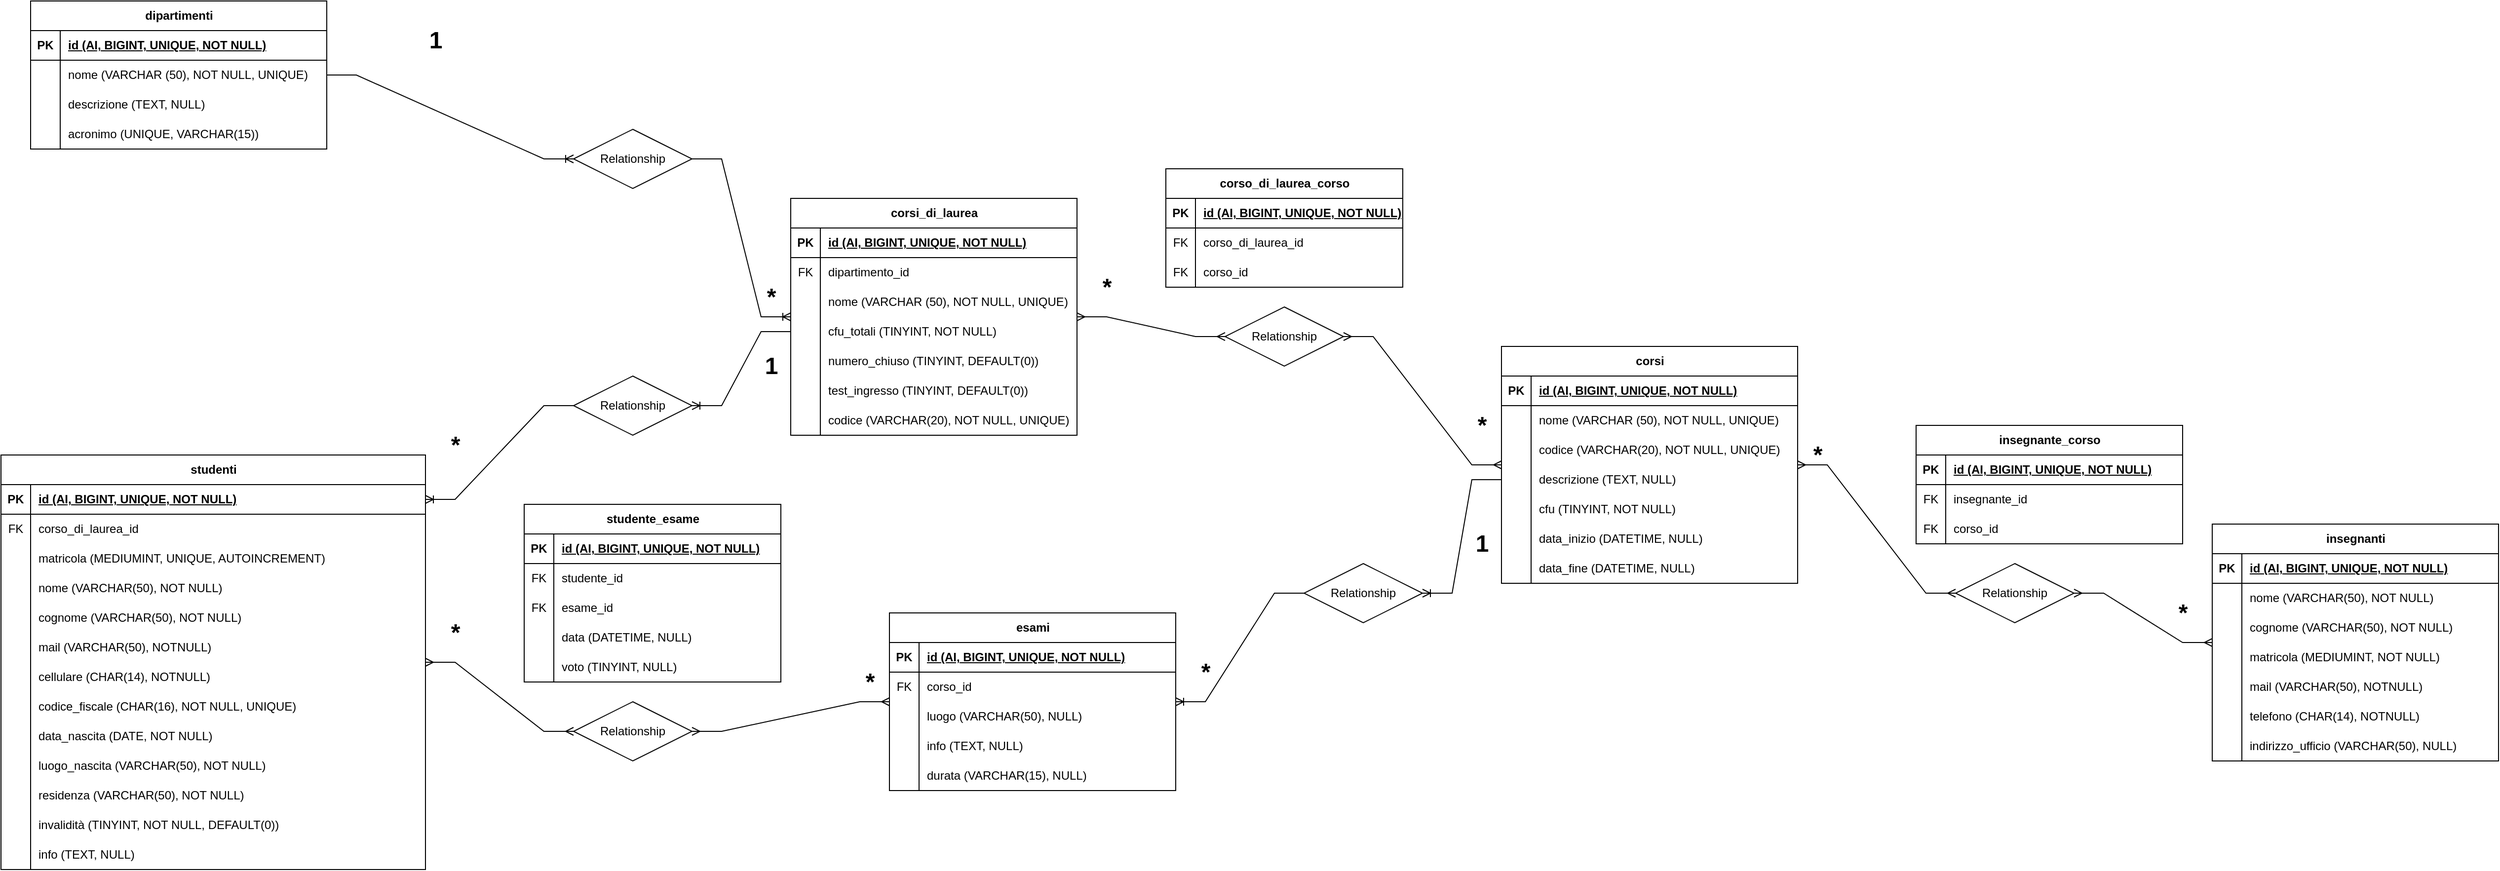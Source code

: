 <mxfile version="22.0.4" type="device">
  <diagram id="R2lEEEUBdFMjLlhIrx00" name="Page-1">
    <mxGraphModel dx="4350" dy="1807" grid="1" gridSize="10" guides="1" tooltips="1" connect="1" arrows="1" fold="1" page="1" pageScale="1" pageWidth="850" pageHeight="1100" math="0" shadow="0" extFonts="Permanent Marker^https://fonts.googleapis.com/css?family=Permanent+Marker">
      <root>
        <mxCell id="0" />
        <mxCell id="1" parent="0" />
        <mxCell id="RUEiS6qCc-imNHGcmHE0-1" value="dipartimenti" style="shape=table;startSize=30;container=1;collapsible=1;childLayout=tableLayout;fixedRows=1;rowLines=0;fontStyle=1;align=center;resizeLast=1;html=1;" parent="1" vertex="1">
          <mxGeometry x="-640" width="300" height="150" as="geometry" />
        </mxCell>
        <mxCell id="RUEiS6qCc-imNHGcmHE0-2" value="" style="shape=tableRow;horizontal=0;startSize=0;swimlaneHead=0;swimlaneBody=0;fillColor=none;collapsible=0;dropTarget=0;points=[[0,0.5],[1,0.5]];portConstraint=eastwest;top=0;left=0;right=0;bottom=1;" parent="RUEiS6qCc-imNHGcmHE0-1" vertex="1">
          <mxGeometry y="30" width="300" height="30" as="geometry" />
        </mxCell>
        <mxCell id="RUEiS6qCc-imNHGcmHE0-3" value="PK" style="shape=partialRectangle;connectable=0;fillColor=none;top=0;left=0;bottom=0;right=0;fontStyle=1;overflow=hidden;whiteSpace=wrap;html=1;" parent="RUEiS6qCc-imNHGcmHE0-2" vertex="1">
          <mxGeometry width="30" height="30" as="geometry">
            <mxRectangle width="30" height="30" as="alternateBounds" />
          </mxGeometry>
        </mxCell>
        <mxCell id="RUEiS6qCc-imNHGcmHE0-4" value="id (AI, BIGINT, UNIQUE, NOT NULL)" style="shape=partialRectangle;connectable=0;fillColor=none;top=0;left=0;bottom=0;right=0;align=left;spacingLeft=6;fontStyle=5;overflow=hidden;whiteSpace=wrap;html=1;" parent="RUEiS6qCc-imNHGcmHE0-2" vertex="1">
          <mxGeometry x="30" width="270" height="30" as="geometry">
            <mxRectangle width="270" height="30" as="alternateBounds" />
          </mxGeometry>
        </mxCell>
        <mxCell id="RUEiS6qCc-imNHGcmHE0-5" value="" style="shape=tableRow;horizontal=0;startSize=0;swimlaneHead=0;swimlaneBody=0;fillColor=none;collapsible=0;dropTarget=0;points=[[0,0.5],[1,0.5]];portConstraint=eastwest;top=0;left=0;right=0;bottom=0;" parent="RUEiS6qCc-imNHGcmHE0-1" vertex="1">
          <mxGeometry y="60" width="300" height="30" as="geometry" />
        </mxCell>
        <mxCell id="RUEiS6qCc-imNHGcmHE0-6" value="" style="shape=partialRectangle;connectable=0;fillColor=none;top=0;left=0;bottom=0;right=0;editable=1;overflow=hidden;whiteSpace=wrap;html=1;" parent="RUEiS6qCc-imNHGcmHE0-5" vertex="1">
          <mxGeometry width="30" height="30" as="geometry">
            <mxRectangle width="30" height="30" as="alternateBounds" />
          </mxGeometry>
        </mxCell>
        <mxCell id="RUEiS6qCc-imNHGcmHE0-7" value="nome (VARCHAR (50), NOT NULL, UNIQUE)" style="shape=partialRectangle;connectable=0;fillColor=none;top=0;left=0;bottom=0;right=0;align=left;spacingLeft=6;overflow=hidden;whiteSpace=wrap;html=1;" parent="RUEiS6qCc-imNHGcmHE0-5" vertex="1">
          <mxGeometry x="30" width="270" height="30" as="geometry">
            <mxRectangle width="270" height="30" as="alternateBounds" />
          </mxGeometry>
        </mxCell>
        <mxCell id="RUEiS6qCc-imNHGcmHE0-8" value="" style="shape=tableRow;horizontal=0;startSize=0;swimlaneHead=0;swimlaneBody=0;fillColor=none;collapsible=0;dropTarget=0;points=[[0,0.5],[1,0.5]];portConstraint=eastwest;top=0;left=0;right=0;bottom=0;" parent="RUEiS6qCc-imNHGcmHE0-1" vertex="1">
          <mxGeometry y="90" width="300" height="30" as="geometry" />
        </mxCell>
        <mxCell id="RUEiS6qCc-imNHGcmHE0-9" value="" style="shape=partialRectangle;connectable=0;fillColor=none;top=0;left=0;bottom=0;right=0;editable=1;overflow=hidden;whiteSpace=wrap;html=1;" parent="RUEiS6qCc-imNHGcmHE0-8" vertex="1">
          <mxGeometry width="30" height="30" as="geometry">
            <mxRectangle width="30" height="30" as="alternateBounds" />
          </mxGeometry>
        </mxCell>
        <mxCell id="RUEiS6qCc-imNHGcmHE0-10" value="descrizione (TEXT, NULL)" style="shape=partialRectangle;connectable=0;fillColor=none;top=0;left=0;bottom=0;right=0;align=left;spacingLeft=6;overflow=hidden;whiteSpace=wrap;html=1;" parent="RUEiS6qCc-imNHGcmHE0-8" vertex="1">
          <mxGeometry x="30" width="270" height="30" as="geometry">
            <mxRectangle width="270" height="30" as="alternateBounds" />
          </mxGeometry>
        </mxCell>
        <mxCell id="RUEiS6qCc-imNHGcmHE0-351" style="shape=tableRow;horizontal=0;startSize=0;swimlaneHead=0;swimlaneBody=0;fillColor=none;collapsible=0;dropTarget=0;points=[[0,0.5],[1,0.5]];portConstraint=eastwest;top=0;left=0;right=0;bottom=0;" parent="RUEiS6qCc-imNHGcmHE0-1" vertex="1">
          <mxGeometry y="120" width="300" height="30" as="geometry" />
        </mxCell>
        <mxCell id="RUEiS6qCc-imNHGcmHE0-352" style="shape=partialRectangle;connectable=0;fillColor=none;top=0;left=0;bottom=0;right=0;editable=1;overflow=hidden;whiteSpace=wrap;html=1;" parent="RUEiS6qCc-imNHGcmHE0-351" vertex="1">
          <mxGeometry width="30" height="30" as="geometry">
            <mxRectangle width="30" height="30" as="alternateBounds" />
          </mxGeometry>
        </mxCell>
        <mxCell id="RUEiS6qCc-imNHGcmHE0-353" value="acronimo (UNIQUE, VARCHAR(15))" style="shape=partialRectangle;connectable=0;fillColor=none;top=0;left=0;bottom=0;right=0;align=left;spacingLeft=6;overflow=hidden;whiteSpace=wrap;html=1;" parent="RUEiS6qCc-imNHGcmHE0-351" vertex="1">
          <mxGeometry x="30" width="270" height="30" as="geometry">
            <mxRectangle width="270" height="30" as="alternateBounds" />
          </mxGeometry>
        </mxCell>
        <mxCell id="RUEiS6qCc-imNHGcmHE0-15" value="corsi_di_laurea" style="shape=table;startSize=30;container=1;collapsible=1;childLayout=tableLayout;fixedRows=1;rowLines=0;fontStyle=1;align=center;resizeLast=1;html=1;" parent="1" vertex="1">
          <mxGeometry x="130" y="200" width="290" height="240" as="geometry" />
        </mxCell>
        <mxCell id="RUEiS6qCc-imNHGcmHE0-16" value="" style="shape=tableRow;horizontal=0;startSize=0;swimlaneHead=0;swimlaneBody=0;fillColor=none;collapsible=0;dropTarget=0;points=[[0,0.5],[1,0.5]];portConstraint=eastwest;top=0;left=0;right=0;bottom=1;" parent="RUEiS6qCc-imNHGcmHE0-15" vertex="1">
          <mxGeometry y="30" width="290" height="30" as="geometry" />
        </mxCell>
        <mxCell id="RUEiS6qCc-imNHGcmHE0-17" value="PK" style="shape=partialRectangle;connectable=0;fillColor=none;top=0;left=0;bottom=0;right=0;fontStyle=1;overflow=hidden;whiteSpace=wrap;html=1;" parent="RUEiS6qCc-imNHGcmHE0-16" vertex="1">
          <mxGeometry width="30" height="30" as="geometry">
            <mxRectangle width="30" height="30" as="alternateBounds" />
          </mxGeometry>
        </mxCell>
        <mxCell id="RUEiS6qCc-imNHGcmHE0-18" value="id (AI, BIGINT, UNIQUE, NOT NULL)" style="shape=partialRectangle;connectable=0;fillColor=none;top=0;left=0;bottom=0;right=0;align=left;spacingLeft=6;fontStyle=5;overflow=hidden;whiteSpace=wrap;html=1;" parent="RUEiS6qCc-imNHGcmHE0-16" vertex="1">
          <mxGeometry x="30" width="260" height="30" as="geometry">
            <mxRectangle width="260" height="30" as="alternateBounds" />
          </mxGeometry>
        </mxCell>
        <mxCell id="RUEiS6qCc-imNHGcmHE0-22" value="" style="shape=tableRow;horizontal=0;startSize=0;swimlaneHead=0;swimlaneBody=0;fillColor=none;collapsible=0;dropTarget=0;points=[[0,0.5],[1,0.5]];portConstraint=eastwest;top=0;left=0;right=0;bottom=0;" parent="RUEiS6qCc-imNHGcmHE0-15" vertex="1">
          <mxGeometry y="60" width="290" height="30" as="geometry" />
        </mxCell>
        <mxCell id="RUEiS6qCc-imNHGcmHE0-23" value="FK" style="shape=partialRectangle;connectable=0;fillColor=none;top=0;left=0;bottom=0;right=0;editable=1;overflow=hidden;whiteSpace=wrap;html=1;" parent="RUEiS6qCc-imNHGcmHE0-22" vertex="1">
          <mxGeometry width="30" height="30" as="geometry">
            <mxRectangle width="30" height="30" as="alternateBounds" />
          </mxGeometry>
        </mxCell>
        <mxCell id="RUEiS6qCc-imNHGcmHE0-24" value="dipartimento_id" style="shape=partialRectangle;connectable=0;fillColor=none;top=0;left=0;bottom=0;right=0;align=left;spacingLeft=6;overflow=hidden;whiteSpace=wrap;html=1;" parent="RUEiS6qCc-imNHGcmHE0-22" vertex="1">
          <mxGeometry x="30" width="260" height="30" as="geometry">
            <mxRectangle width="260" height="30" as="alternateBounds" />
          </mxGeometry>
        </mxCell>
        <mxCell id="RUEiS6qCc-imNHGcmHE0-19" value="" style="shape=tableRow;horizontal=0;startSize=0;swimlaneHead=0;swimlaneBody=0;fillColor=none;collapsible=0;dropTarget=0;points=[[0,0.5],[1,0.5]];portConstraint=eastwest;top=0;left=0;right=0;bottom=0;" parent="RUEiS6qCc-imNHGcmHE0-15" vertex="1">
          <mxGeometry y="90" width="290" height="30" as="geometry" />
        </mxCell>
        <mxCell id="RUEiS6qCc-imNHGcmHE0-20" value="" style="shape=partialRectangle;connectable=0;fillColor=none;top=0;left=0;bottom=0;right=0;editable=1;overflow=hidden;whiteSpace=wrap;html=1;" parent="RUEiS6qCc-imNHGcmHE0-19" vertex="1">
          <mxGeometry width="30" height="30" as="geometry">
            <mxRectangle width="30" height="30" as="alternateBounds" />
          </mxGeometry>
        </mxCell>
        <mxCell id="RUEiS6qCc-imNHGcmHE0-21" value="nome (VARCHAR (50), NOT NULL, UNIQUE)" style="shape=partialRectangle;connectable=0;fillColor=none;top=0;left=0;bottom=0;right=0;align=left;spacingLeft=6;overflow=hidden;whiteSpace=wrap;html=1;" parent="RUEiS6qCc-imNHGcmHE0-19" vertex="1">
          <mxGeometry x="30" width="260" height="30" as="geometry">
            <mxRectangle width="260" height="30" as="alternateBounds" />
          </mxGeometry>
        </mxCell>
        <mxCell id="RUEiS6qCc-imNHGcmHE0-25" value="" style="shape=tableRow;horizontal=0;startSize=0;swimlaneHead=0;swimlaneBody=0;fillColor=none;collapsible=0;dropTarget=0;points=[[0,0.5],[1,0.5]];portConstraint=eastwest;top=0;left=0;right=0;bottom=0;" parent="RUEiS6qCc-imNHGcmHE0-15" vertex="1">
          <mxGeometry y="120" width="290" height="30" as="geometry" />
        </mxCell>
        <mxCell id="RUEiS6qCc-imNHGcmHE0-26" value="" style="shape=partialRectangle;connectable=0;fillColor=none;top=0;left=0;bottom=0;right=0;editable=1;overflow=hidden;whiteSpace=wrap;html=1;" parent="RUEiS6qCc-imNHGcmHE0-25" vertex="1">
          <mxGeometry width="30" height="30" as="geometry">
            <mxRectangle width="30" height="30" as="alternateBounds" />
          </mxGeometry>
        </mxCell>
        <mxCell id="RUEiS6qCc-imNHGcmHE0-27" value="cfu_totali (TINYINT, NOT NULL)" style="shape=partialRectangle;connectable=0;fillColor=none;top=0;left=0;bottom=0;right=0;align=left;spacingLeft=6;overflow=hidden;whiteSpace=wrap;html=1;" parent="RUEiS6qCc-imNHGcmHE0-25" vertex="1">
          <mxGeometry x="30" width="260" height="30" as="geometry">
            <mxRectangle width="260" height="30" as="alternateBounds" />
          </mxGeometry>
        </mxCell>
        <mxCell id="RUEiS6qCc-imNHGcmHE0-158" style="shape=tableRow;horizontal=0;startSize=0;swimlaneHead=0;swimlaneBody=0;fillColor=none;collapsible=0;dropTarget=0;points=[[0,0.5],[1,0.5]];portConstraint=eastwest;top=0;left=0;right=0;bottom=0;" parent="RUEiS6qCc-imNHGcmHE0-15" vertex="1">
          <mxGeometry y="150" width="290" height="30" as="geometry" />
        </mxCell>
        <mxCell id="RUEiS6qCc-imNHGcmHE0-159" style="shape=partialRectangle;connectable=0;fillColor=none;top=0;left=0;bottom=0;right=0;editable=1;overflow=hidden;whiteSpace=wrap;html=1;" parent="RUEiS6qCc-imNHGcmHE0-158" vertex="1">
          <mxGeometry width="30" height="30" as="geometry">
            <mxRectangle width="30" height="30" as="alternateBounds" />
          </mxGeometry>
        </mxCell>
        <mxCell id="RUEiS6qCc-imNHGcmHE0-160" value="numero_chiuso (TINYINT,&amp;nbsp;DEFAULT(0))" style="shape=partialRectangle;connectable=0;fillColor=none;top=0;left=0;bottom=0;right=0;align=left;spacingLeft=6;overflow=hidden;whiteSpace=wrap;html=1;" parent="RUEiS6qCc-imNHGcmHE0-158" vertex="1">
          <mxGeometry x="30" width="260" height="30" as="geometry">
            <mxRectangle width="260" height="30" as="alternateBounds" />
          </mxGeometry>
        </mxCell>
        <mxCell id="RUEiS6qCc-imNHGcmHE0-161" style="shape=tableRow;horizontal=0;startSize=0;swimlaneHead=0;swimlaneBody=0;fillColor=none;collapsible=0;dropTarget=0;points=[[0,0.5],[1,0.5]];portConstraint=eastwest;top=0;left=0;right=0;bottom=0;" parent="RUEiS6qCc-imNHGcmHE0-15" vertex="1">
          <mxGeometry y="180" width="290" height="30" as="geometry" />
        </mxCell>
        <mxCell id="RUEiS6qCc-imNHGcmHE0-162" style="shape=partialRectangle;connectable=0;fillColor=none;top=0;left=0;bottom=0;right=0;editable=1;overflow=hidden;whiteSpace=wrap;html=1;" parent="RUEiS6qCc-imNHGcmHE0-161" vertex="1">
          <mxGeometry width="30" height="30" as="geometry">
            <mxRectangle width="30" height="30" as="alternateBounds" />
          </mxGeometry>
        </mxCell>
        <mxCell id="RUEiS6qCc-imNHGcmHE0-163" value="test_ingresso&amp;nbsp;(TINYINT, DEFAULT(0))" style="shape=partialRectangle;connectable=0;fillColor=none;top=0;left=0;bottom=0;right=0;align=left;spacingLeft=6;overflow=hidden;whiteSpace=wrap;html=1;" parent="RUEiS6qCc-imNHGcmHE0-161" vertex="1">
          <mxGeometry x="30" width="260" height="30" as="geometry">
            <mxRectangle width="260" height="30" as="alternateBounds" />
          </mxGeometry>
        </mxCell>
        <mxCell id="RUEiS6qCc-imNHGcmHE0-164" style="shape=tableRow;horizontal=0;startSize=0;swimlaneHead=0;swimlaneBody=0;fillColor=none;collapsible=0;dropTarget=0;points=[[0,0.5],[1,0.5]];portConstraint=eastwest;top=0;left=0;right=0;bottom=0;" parent="RUEiS6qCc-imNHGcmHE0-15" vertex="1">
          <mxGeometry y="210" width="290" height="30" as="geometry" />
        </mxCell>
        <mxCell id="RUEiS6qCc-imNHGcmHE0-165" style="shape=partialRectangle;connectable=0;fillColor=none;top=0;left=0;bottom=0;right=0;editable=1;overflow=hidden;whiteSpace=wrap;html=1;" parent="RUEiS6qCc-imNHGcmHE0-164" vertex="1">
          <mxGeometry width="30" height="30" as="geometry">
            <mxRectangle width="30" height="30" as="alternateBounds" />
          </mxGeometry>
        </mxCell>
        <mxCell id="RUEiS6qCc-imNHGcmHE0-166" value="codice (VARCHAR(20), NOT NULL, UNIQUE)" style="shape=partialRectangle;connectable=0;fillColor=none;top=0;left=0;bottom=0;right=0;align=left;spacingLeft=6;overflow=hidden;whiteSpace=wrap;html=1;" parent="RUEiS6qCc-imNHGcmHE0-164" vertex="1">
          <mxGeometry x="30" width="260" height="30" as="geometry">
            <mxRectangle width="260" height="30" as="alternateBounds" />
          </mxGeometry>
        </mxCell>
        <mxCell id="RUEiS6qCc-imNHGcmHE0-28" value="corsi" style="shape=table;startSize=30;container=1;collapsible=1;childLayout=tableLayout;fixedRows=1;rowLines=0;fontStyle=1;align=center;resizeLast=1;html=1;" parent="1" vertex="1">
          <mxGeometry x="850" y="350" width="300" height="240" as="geometry" />
        </mxCell>
        <mxCell id="RUEiS6qCc-imNHGcmHE0-29" value="" style="shape=tableRow;horizontal=0;startSize=0;swimlaneHead=0;swimlaneBody=0;fillColor=none;collapsible=0;dropTarget=0;points=[[0,0.5],[1,0.5]];portConstraint=eastwest;top=0;left=0;right=0;bottom=1;" parent="RUEiS6qCc-imNHGcmHE0-28" vertex="1">
          <mxGeometry y="30" width="300" height="30" as="geometry" />
        </mxCell>
        <mxCell id="RUEiS6qCc-imNHGcmHE0-30" value="PK" style="shape=partialRectangle;connectable=0;fillColor=none;top=0;left=0;bottom=0;right=0;fontStyle=1;overflow=hidden;whiteSpace=wrap;html=1;" parent="RUEiS6qCc-imNHGcmHE0-29" vertex="1">
          <mxGeometry width="30" height="30" as="geometry">
            <mxRectangle width="30" height="30" as="alternateBounds" />
          </mxGeometry>
        </mxCell>
        <mxCell id="RUEiS6qCc-imNHGcmHE0-31" value="id (AI, BIGINT, UNIQUE, NOT NULL)" style="shape=partialRectangle;connectable=0;fillColor=none;top=0;left=0;bottom=0;right=0;align=left;spacingLeft=6;fontStyle=5;overflow=hidden;whiteSpace=wrap;html=1;" parent="RUEiS6qCc-imNHGcmHE0-29" vertex="1">
          <mxGeometry x="30" width="270" height="30" as="geometry">
            <mxRectangle width="270" height="30" as="alternateBounds" />
          </mxGeometry>
        </mxCell>
        <mxCell id="RUEiS6qCc-imNHGcmHE0-32" value="" style="shape=tableRow;horizontal=0;startSize=0;swimlaneHead=0;swimlaneBody=0;fillColor=none;collapsible=0;dropTarget=0;points=[[0,0.5],[1,0.5]];portConstraint=eastwest;top=0;left=0;right=0;bottom=0;" parent="RUEiS6qCc-imNHGcmHE0-28" vertex="1">
          <mxGeometry y="60" width="300" height="30" as="geometry" />
        </mxCell>
        <mxCell id="RUEiS6qCc-imNHGcmHE0-33" value="" style="shape=partialRectangle;connectable=0;fillColor=none;top=0;left=0;bottom=0;right=0;editable=1;overflow=hidden;whiteSpace=wrap;html=1;" parent="RUEiS6qCc-imNHGcmHE0-32" vertex="1">
          <mxGeometry width="30" height="30" as="geometry">
            <mxRectangle width="30" height="30" as="alternateBounds" />
          </mxGeometry>
        </mxCell>
        <mxCell id="RUEiS6qCc-imNHGcmHE0-34" value="nome&amp;nbsp;(VARCHAR (50), NOT NULL, UNIQUE)" style="shape=partialRectangle;connectable=0;fillColor=none;top=0;left=0;bottom=0;right=0;align=left;spacingLeft=6;overflow=hidden;whiteSpace=wrap;html=1;" parent="RUEiS6qCc-imNHGcmHE0-32" vertex="1">
          <mxGeometry x="30" width="270" height="30" as="geometry">
            <mxRectangle width="270" height="30" as="alternateBounds" />
          </mxGeometry>
        </mxCell>
        <mxCell id="RUEiS6qCc-imNHGcmHE0-35" value="" style="shape=tableRow;horizontal=0;startSize=0;swimlaneHead=0;swimlaneBody=0;fillColor=none;collapsible=0;dropTarget=0;points=[[0,0.5],[1,0.5]];portConstraint=eastwest;top=0;left=0;right=0;bottom=0;" parent="RUEiS6qCc-imNHGcmHE0-28" vertex="1">
          <mxGeometry y="90" width="300" height="30" as="geometry" />
        </mxCell>
        <mxCell id="RUEiS6qCc-imNHGcmHE0-36" value="" style="shape=partialRectangle;connectable=0;fillColor=none;top=0;left=0;bottom=0;right=0;editable=1;overflow=hidden;whiteSpace=wrap;html=1;" parent="RUEiS6qCc-imNHGcmHE0-35" vertex="1">
          <mxGeometry width="30" height="30" as="geometry">
            <mxRectangle width="30" height="30" as="alternateBounds" />
          </mxGeometry>
        </mxCell>
        <mxCell id="RUEiS6qCc-imNHGcmHE0-37" value="codice (VARCHAR(20), NOT NULL, UNIQUE)" style="shape=partialRectangle;connectable=0;fillColor=none;top=0;left=0;bottom=0;right=0;align=left;spacingLeft=6;overflow=hidden;whiteSpace=wrap;html=1;" parent="RUEiS6qCc-imNHGcmHE0-35" vertex="1">
          <mxGeometry x="30" width="270" height="30" as="geometry">
            <mxRectangle width="270" height="30" as="alternateBounds" />
          </mxGeometry>
        </mxCell>
        <mxCell id="RUEiS6qCc-imNHGcmHE0-38" value="" style="shape=tableRow;horizontal=0;startSize=0;swimlaneHead=0;swimlaneBody=0;fillColor=none;collapsible=0;dropTarget=0;points=[[0,0.5],[1,0.5]];portConstraint=eastwest;top=0;left=0;right=0;bottom=0;" parent="RUEiS6qCc-imNHGcmHE0-28" vertex="1">
          <mxGeometry y="120" width="300" height="30" as="geometry" />
        </mxCell>
        <mxCell id="RUEiS6qCc-imNHGcmHE0-39" value="" style="shape=partialRectangle;connectable=0;fillColor=none;top=0;left=0;bottom=0;right=0;editable=1;overflow=hidden;whiteSpace=wrap;html=1;" parent="RUEiS6qCc-imNHGcmHE0-38" vertex="1">
          <mxGeometry width="30" height="30" as="geometry">
            <mxRectangle width="30" height="30" as="alternateBounds" />
          </mxGeometry>
        </mxCell>
        <mxCell id="RUEiS6qCc-imNHGcmHE0-40" value="descrizione (TEXT, NULL)" style="shape=partialRectangle;connectable=0;fillColor=none;top=0;left=0;bottom=0;right=0;align=left;spacingLeft=6;overflow=hidden;whiteSpace=wrap;html=1;" parent="RUEiS6qCc-imNHGcmHE0-38" vertex="1">
          <mxGeometry x="30" width="270" height="30" as="geometry">
            <mxRectangle width="270" height="30" as="alternateBounds" />
          </mxGeometry>
        </mxCell>
        <mxCell id="RUEiS6qCc-imNHGcmHE0-170" style="shape=tableRow;horizontal=0;startSize=0;swimlaneHead=0;swimlaneBody=0;fillColor=none;collapsible=0;dropTarget=0;points=[[0,0.5],[1,0.5]];portConstraint=eastwest;top=0;left=0;right=0;bottom=0;" parent="RUEiS6qCc-imNHGcmHE0-28" vertex="1">
          <mxGeometry y="150" width="300" height="30" as="geometry" />
        </mxCell>
        <mxCell id="RUEiS6qCc-imNHGcmHE0-171" style="shape=partialRectangle;connectable=0;fillColor=none;top=0;left=0;bottom=0;right=0;editable=1;overflow=hidden;whiteSpace=wrap;html=1;" parent="RUEiS6qCc-imNHGcmHE0-170" vertex="1">
          <mxGeometry width="30" height="30" as="geometry">
            <mxRectangle width="30" height="30" as="alternateBounds" />
          </mxGeometry>
        </mxCell>
        <mxCell id="RUEiS6qCc-imNHGcmHE0-172" value="cfu&amp;nbsp;(TINYINT, NOT NULL)" style="shape=partialRectangle;connectable=0;fillColor=none;top=0;left=0;bottom=0;right=0;align=left;spacingLeft=6;overflow=hidden;whiteSpace=wrap;html=1;" parent="RUEiS6qCc-imNHGcmHE0-170" vertex="1">
          <mxGeometry x="30" width="270" height="30" as="geometry">
            <mxRectangle width="270" height="30" as="alternateBounds" />
          </mxGeometry>
        </mxCell>
        <mxCell id="RUEiS6qCc-imNHGcmHE0-173" style="shape=tableRow;horizontal=0;startSize=0;swimlaneHead=0;swimlaneBody=0;fillColor=none;collapsible=0;dropTarget=0;points=[[0,0.5],[1,0.5]];portConstraint=eastwest;top=0;left=0;right=0;bottom=0;" parent="RUEiS6qCc-imNHGcmHE0-28" vertex="1">
          <mxGeometry y="180" width="300" height="30" as="geometry" />
        </mxCell>
        <mxCell id="RUEiS6qCc-imNHGcmHE0-174" style="shape=partialRectangle;connectable=0;fillColor=none;top=0;left=0;bottom=0;right=0;editable=1;overflow=hidden;whiteSpace=wrap;html=1;" parent="RUEiS6qCc-imNHGcmHE0-173" vertex="1">
          <mxGeometry width="30" height="30" as="geometry">
            <mxRectangle width="30" height="30" as="alternateBounds" />
          </mxGeometry>
        </mxCell>
        <mxCell id="RUEiS6qCc-imNHGcmHE0-175" value="data_inizio (DATETIME, NULL)" style="shape=partialRectangle;connectable=0;fillColor=none;top=0;left=0;bottom=0;right=0;align=left;spacingLeft=6;overflow=hidden;whiteSpace=wrap;html=1;" parent="RUEiS6qCc-imNHGcmHE0-173" vertex="1">
          <mxGeometry x="30" width="270" height="30" as="geometry">
            <mxRectangle width="270" height="30" as="alternateBounds" />
          </mxGeometry>
        </mxCell>
        <mxCell id="RUEiS6qCc-imNHGcmHE0-176" style="shape=tableRow;horizontal=0;startSize=0;swimlaneHead=0;swimlaneBody=0;fillColor=none;collapsible=0;dropTarget=0;points=[[0,0.5],[1,0.5]];portConstraint=eastwest;top=0;left=0;right=0;bottom=0;" parent="RUEiS6qCc-imNHGcmHE0-28" vertex="1">
          <mxGeometry y="210" width="300" height="30" as="geometry" />
        </mxCell>
        <mxCell id="RUEiS6qCc-imNHGcmHE0-177" style="shape=partialRectangle;connectable=0;fillColor=none;top=0;left=0;bottom=0;right=0;editable=1;overflow=hidden;whiteSpace=wrap;html=1;" parent="RUEiS6qCc-imNHGcmHE0-176" vertex="1">
          <mxGeometry width="30" height="30" as="geometry">
            <mxRectangle width="30" height="30" as="alternateBounds" />
          </mxGeometry>
        </mxCell>
        <mxCell id="RUEiS6qCc-imNHGcmHE0-178" value="data_fine (DATETIME, NULL)" style="shape=partialRectangle;connectable=0;fillColor=none;top=0;left=0;bottom=0;right=0;align=left;spacingLeft=6;overflow=hidden;whiteSpace=wrap;html=1;" parent="RUEiS6qCc-imNHGcmHE0-176" vertex="1">
          <mxGeometry x="30" width="270" height="30" as="geometry">
            <mxRectangle width="270" height="30" as="alternateBounds" />
          </mxGeometry>
        </mxCell>
        <mxCell id="RUEiS6qCc-imNHGcmHE0-41" value="insegnanti" style="shape=table;startSize=30;container=1;collapsible=1;childLayout=tableLayout;fixedRows=1;rowLines=0;fontStyle=1;align=center;resizeLast=1;html=1;" parent="1" vertex="1">
          <mxGeometry x="1570" y="530" width="290" height="240" as="geometry" />
        </mxCell>
        <mxCell id="RUEiS6qCc-imNHGcmHE0-42" value="" style="shape=tableRow;horizontal=0;startSize=0;swimlaneHead=0;swimlaneBody=0;fillColor=none;collapsible=0;dropTarget=0;points=[[0,0.5],[1,0.5]];portConstraint=eastwest;top=0;left=0;right=0;bottom=1;" parent="RUEiS6qCc-imNHGcmHE0-41" vertex="1">
          <mxGeometry y="30" width="290" height="30" as="geometry" />
        </mxCell>
        <mxCell id="RUEiS6qCc-imNHGcmHE0-43" value="PK" style="shape=partialRectangle;connectable=0;fillColor=none;top=0;left=0;bottom=0;right=0;fontStyle=1;overflow=hidden;whiteSpace=wrap;html=1;" parent="RUEiS6qCc-imNHGcmHE0-42" vertex="1">
          <mxGeometry width="30" height="30" as="geometry">
            <mxRectangle width="30" height="30" as="alternateBounds" />
          </mxGeometry>
        </mxCell>
        <mxCell id="RUEiS6qCc-imNHGcmHE0-44" value="id (AI, BIGINT, UNIQUE, NOT NULL)" style="shape=partialRectangle;connectable=0;fillColor=none;top=0;left=0;bottom=0;right=0;align=left;spacingLeft=6;fontStyle=5;overflow=hidden;whiteSpace=wrap;html=1;" parent="RUEiS6qCc-imNHGcmHE0-42" vertex="1">
          <mxGeometry x="30" width="260" height="30" as="geometry">
            <mxRectangle width="260" height="30" as="alternateBounds" />
          </mxGeometry>
        </mxCell>
        <mxCell id="RUEiS6qCc-imNHGcmHE0-45" value="" style="shape=tableRow;horizontal=0;startSize=0;swimlaneHead=0;swimlaneBody=0;fillColor=none;collapsible=0;dropTarget=0;points=[[0,0.5],[1,0.5]];portConstraint=eastwest;top=0;left=0;right=0;bottom=0;" parent="RUEiS6qCc-imNHGcmHE0-41" vertex="1">
          <mxGeometry y="60" width="290" height="30" as="geometry" />
        </mxCell>
        <mxCell id="RUEiS6qCc-imNHGcmHE0-46" value="" style="shape=partialRectangle;connectable=0;fillColor=none;top=0;left=0;bottom=0;right=0;editable=1;overflow=hidden;whiteSpace=wrap;html=1;" parent="RUEiS6qCc-imNHGcmHE0-45" vertex="1">
          <mxGeometry width="30" height="30" as="geometry">
            <mxRectangle width="30" height="30" as="alternateBounds" />
          </mxGeometry>
        </mxCell>
        <mxCell id="RUEiS6qCc-imNHGcmHE0-47" value="nome&amp;nbsp;(VARCHAR(50), NOT NULL)" style="shape=partialRectangle;connectable=0;fillColor=none;top=0;left=0;bottom=0;right=0;align=left;spacingLeft=6;overflow=hidden;whiteSpace=wrap;html=1;" parent="RUEiS6qCc-imNHGcmHE0-45" vertex="1">
          <mxGeometry x="30" width="260" height="30" as="geometry">
            <mxRectangle width="260" height="30" as="alternateBounds" />
          </mxGeometry>
        </mxCell>
        <mxCell id="RUEiS6qCc-imNHGcmHE0-48" value="" style="shape=tableRow;horizontal=0;startSize=0;swimlaneHead=0;swimlaneBody=0;fillColor=none;collapsible=0;dropTarget=0;points=[[0,0.5],[1,0.5]];portConstraint=eastwest;top=0;left=0;right=0;bottom=0;" parent="RUEiS6qCc-imNHGcmHE0-41" vertex="1">
          <mxGeometry y="90" width="290" height="30" as="geometry" />
        </mxCell>
        <mxCell id="RUEiS6qCc-imNHGcmHE0-49" value="" style="shape=partialRectangle;connectable=0;fillColor=none;top=0;left=0;bottom=0;right=0;editable=1;overflow=hidden;whiteSpace=wrap;html=1;" parent="RUEiS6qCc-imNHGcmHE0-48" vertex="1">
          <mxGeometry width="30" height="30" as="geometry">
            <mxRectangle width="30" height="30" as="alternateBounds" />
          </mxGeometry>
        </mxCell>
        <mxCell id="RUEiS6qCc-imNHGcmHE0-50" value="cognome&amp;nbsp;(VARCHAR(50), NOT NULL)" style="shape=partialRectangle;connectable=0;fillColor=none;top=0;left=0;bottom=0;right=0;align=left;spacingLeft=6;overflow=hidden;whiteSpace=wrap;html=1;" parent="RUEiS6qCc-imNHGcmHE0-48" vertex="1">
          <mxGeometry x="30" width="260" height="30" as="geometry">
            <mxRectangle width="260" height="30" as="alternateBounds" />
          </mxGeometry>
        </mxCell>
        <mxCell id="RUEiS6qCc-imNHGcmHE0-182" style="shape=tableRow;horizontal=0;startSize=0;swimlaneHead=0;swimlaneBody=0;fillColor=none;collapsible=0;dropTarget=0;points=[[0,0.5],[1,0.5]];portConstraint=eastwest;top=0;left=0;right=0;bottom=0;" parent="RUEiS6qCc-imNHGcmHE0-41" vertex="1">
          <mxGeometry y="120" width="290" height="30" as="geometry" />
        </mxCell>
        <mxCell id="RUEiS6qCc-imNHGcmHE0-183" style="shape=partialRectangle;connectable=0;fillColor=none;top=0;left=0;bottom=0;right=0;editable=1;overflow=hidden;whiteSpace=wrap;html=1;" parent="RUEiS6qCc-imNHGcmHE0-182" vertex="1">
          <mxGeometry width="30" height="30" as="geometry">
            <mxRectangle width="30" height="30" as="alternateBounds" />
          </mxGeometry>
        </mxCell>
        <mxCell id="RUEiS6qCc-imNHGcmHE0-184" value="matricola (MEDIUMINT, NOT NULL)" style="shape=partialRectangle;connectable=0;fillColor=none;top=0;left=0;bottom=0;right=0;align=left;spacingLeft=6;overflow=hidden;whiteSpace=wrap;html=1;" parent="RUEiS6qCc-imNHGcmHE0-182" vertex="1">
          <mxGeometry x="30" width="260" height="30" as="geometry">
            <mxRectangle width="260" height="30" as="alternateBounds" />
          </mxGeometry>
        </mxCell>
        <mxCell id="RUEiS6qCc-imNHGcmHE0-185" style="shape=tableRow;horizontal=0;startSize=0;swimlaneHead=0;swimlaneBody=0;fillColor=none;collapsible=0;dropTarget=0;points=[[0,0.5],[1,0.5]];portConstraint=eastwest;top=0;left=0;right=0;bottom=0;" parent="RUEiS6qCc-imNHGcmHE0-41" vertex="1">
          <mxGeometry y="150" width="290" height="30" as="geometry" />
        </mxCell>
        <mxCell id="RUEiS6qCc-imNHGcmHE0-186" style="shape=partialRectangle;connectable=0;fillColor=none;top=0;left=0;bottom=0;right=0;editable=1;overflow=hidden;whiteSpace=wrap;html=1;" parent="RUEiS6qCc-imNHGcmHE0-185" vertex="1">
          <mxGeometry width="30" height="30" as="geometry">
            <mxRectangle width="30" height="30" as="alternateBounds" />
          </mxGeometry>
        </mxCell>
        <mxCell id="RUEiS6qCc-imNHGcmHE0-187" value="mail&amp;nbsp;(VARCHAR(50), NOTNULL)" style="shape=partialRectangle;connectable=0;fillColor=none;top=0;left=0;bottom=0;right=0;align=left;spacingLeft=6;overflow=hidden;whiteSpace=wrap;html=1;" parent="RUEiS6qCc-imNHGcmHE0-185" vertex="1">
          <mxGeometry x="30" width="260" height="30" as="geometry">
            <mxRectangle width="260" height="30" as="alternateBounds" />
          </mxGeometry>
        </mxCell>
        <mxCell id="RUEiS6qCc-imNHGcmHE0-188" style="shape=tableRow;horizontal=0;startSize=0;swimlaneHead=0;swimlaneBody=0;fillColor=none;collapsible=0;dropTarget=0;points=[[0,0.5],[1,0.5]];portConstraint=eastwest;top=0;left=0;right=0;bottom=0;" parent="RUEiS6qCc-imNHGcmHE0-41" vertex="1">
          <mxGeometry y="180" width="290" height="30" as="geometry" />
        </mxCell>
        <mxCell id="RUEiS6qCc-imNHGcmHE0-189" style="shape=partialRectangle;connectable=0;fillColor=none;top=0;left=0;bottom=0;right=0;editable=1;overflow=hidden;whiteSpace=wrap;html=1;" parent="RUEiS6qCc-imNHGcmHE0-188" vertex="1">
          <mxGeometry width="30" height="30" as="geometry">
            <mxRectangle width="30" height="30" as="alternateBounds" />
          </mxGeometry>
        </mxCell>
        <mxCell id="RUEiS6qCc-imNHGcmHE0-190" value="telefono&amp;nbsp;(CHAR(14), NOTNULL)" style="shape=partialRectangle;connectable=0;fillColor=none;top=0;left=0;bottom=0;right=0;align=left;spacingLeft=6;overflow=hidden;whiteSpace=wrap;html=1;" parent="RUEiS6qCc-imNHGcmHE0-188" vertex="1">
          <mxGeometry x="30" width="260" height="30" as="geometry">
            <mxRectangle width="260" height="30" as="alternateBounds" />
          </mxGeometry>
        </mxCell>
        <mxCell id="RUEiS6qCc-imNHGcmHE0-191" style="shape=tableRow;horizontal=0;startSize=0;swimlaneHead=0;swimlaneBody=0;fillColor=none;collapsible=0;dropTarget=0;points=[[0,0.5],[1,0.5]];portConstraint=eastwest;top=0;left=0;right=0;bottom=0;" parent="RUEiS6qCc-imNHGcmHE0-41" vertex="1">
          <mxGeometry y="210" width="290" height="30" as="geometry" />
        </mxCell>
        <mxCell id="RUEiS6qCc-imNHGcmHE0-192" style="shape=partialRectangle;connectable=0;fillColor=none;top=0;left=0;bottom=0;right=0;editable=1;overflow=hidden;whiteSpace=wrap;html=1;" parent="RUEiS6qCc-imNHGcmHE0-191" vertex="1">
          <mxGeometry width="30" height="30" as="geometry">
            <mxRectangle width="30" height="30" as="alternateBounds" />
          </mxGeometry>
        </mxCell>
        <mxCell id="RUEiS6qCc-imNHGcmHE0-193" value="indirizzo_ufficio (VARCHAR(50), NULL)" style="shape=partialRectangle;connectable=0;fillColor=none;top=0;left=0;bottom=0;right=0;align=left;spacingLeft=6;overflow=hidden;whiteSpace=wrap;html=1;" parent="RUEiS6qCc-imNHGcmHE0-191" vertex="1">
          <mxGeometry x="30" width="260" height="30" as="geometry">
            <mxRectangle width="260" height="30" as="alternateBounds" />
          </mxGeometry>
        </mxCell>
        <mxCell id="RUEiS6qCc-imNHGcmHE0-67" value="esami" style="shape=table;startSize=30;container=1;collapsible=1;childLayout=tableLayout;fixedRows=1;rowLines=0;fontStyle=1;align=center;resizeLast=1;html=1;" parent="1" vertex="1">
          <mxGeometry x="230" y="620" width="290" height="180" as="geometry" />
        </mxCell>
        <mxCell id="RUEiS6qCc-imNHGcmHE0-68" value="" style="shape=tableRow;horizontal=0;startSize=0;swimlaneHead=0;swimlaneBody=0;fillColor=none;collapsible=0;dropTarget=0;points=[[0,0.5],[1,0.5]];portConstraint=eastwest;top=0;left=0;right=0;bottom=1;" parent="RUEiS6qCc-imNHGcmHE0-67" vertex="1">
          <mxGeometry y="30" width="290" height="30" as="geometry" />
        </mxCell>
        <mxCell id="RUEiS6qCc-imNHGcmHE0-69" value="PK" style="shape=partialRectangle;connectable=0;fillColor=none;top=0;left=0;bottom=0;right=0;fontStyle=1;overflow=hidden;whiteSpace=wrap;html=1;" parent="RUEiS6qCc-imNHGcmHE0-68" vertex="1">
          <mxGeometry width="30" height="30" as="geometry">
            <mxRectangle width="30" height="30" as="alternateBounds" />
          </mxGeometry>
        </mxCell>
        <mxCell id="RUEiS6qCc-imNHGcmHE0-70" value="id (AI, BIGINT, UNIQUE, NOT NULL)" style="shape=partialRectangle;connectable=0;fillColor=none;top=0;left=0;bottom=0;right=0;align=left;spacingLeft=6;fontStyle=5;overflow=hidden;whiteSpace=wrap;html=1;" parent="RUEiS6qCc-imNHGcmHE0-68" vertex="1">
          <mxGeometry x="30" width="260" height="30" as="geometry">
            <mxRectangle width="260" height="30" as="alternateBounds" />
          </mxGeometry>
        </mxCell>
        <mxCell id="RUEiS6qCc-imNHGcmHE0-71" value="" style="shape=tableRow;horizontal=0;startSize=0;swimlaneHead=0;swimlaneBody=0;fillColor=none;collapsible=0;dropTarget=0;points=[[0,0.5],[1,0.5]];portConstraint=eastwest;top=0;left=0;right=0;bottom=0;" parent="RUEiS6qCc-imNHGcmHE0-67" vertex="1">
          <mxGeometry y="60" width="290" height="30" as="geometry" />
        </mxCell>
        <mxCell id="RUEiS6qCc-imNHGcmHE0-72" value="FK" style="shape=partialRectangle;connectable=0;fillColor=none;top=0;left=0;bottom=0;right=0;editable=1;overflow=hidden;whiteSpace=wrap;html=1;" parent="RUEiS6qCc-imNHGcmHE0-71" vertex="1">
          <mxGeometry width="30" height="30" as="geometry">
            <mxRectangle width="30" height="30" as="alternateBounds" />
          </mxGeometry>
        </mxCell>
        <mxCell id="RUEiS6qCc-imNHGcmHE0-73" value="corso_id" style="shape=partialRectangle;connectable=0;fillColor=none;top=0;left=0;bottom=0;right=0;align=left;spacingLeft=6;overflow=hidden;whiteSpace=wrap;html=1;" parent="RUEiS6qCc-imNHGcmHE0-71" vertex="1">
          <mxGeometry x="30" width="260" height="30" as="geometry">
            <mxRectangle width="260" height="30" as="alternateBounds" />
          </mxGeometry>
        </mxCell>
        <mxCell id="RUEiS6qCc-imNHGcmHE0-77" value="" style="shape=tableRow;horizontal=0;startSize=0;swimlaneHead=0;swimlaneBody=0;fillColor=none;collapsible=0;dropTarget=0;points=[[0,0.5],[1,0.5]];portConstraint=eastwest;top=0;left=0;right=0;bottom=0;" parent="RUEiS6qCc-imNHGcmHE0-67" vertex="1">
          <mxGeometry y="90" width="290" height="30" as="geometry" />
        </mxCell>
        <mxCell id="RUEiS6qCc-imNHGcmHE0-78" value="" style="shape=partialRectangle;connectable=0;fillColor=none;top=0;left=0;bottom=0;right=0;editable=1;overflow=hidden;whiteSpace=wrap;html=1;" parent="RUEiS6qCc-imNHGcmHE0-77" vertex="1">
          <mxGeometry width="30" height="30" as="geometry">
            <mxRectangle width="30" height="30" as="alternateBounds" />
          </mxGeometry>
        </mxCell>
        <mxCell id="RUEiS6qCc-imNHGcmHE0-79" value="luogo (VARCHAR(50), NULL)" style="shape=partialRectangle;connectable=0;fillColor=none;top=0;left=0;bottom=0;right=0;align=left;spacingLeft=6;overflow=hidden;whiteSpace=wrap;html=1;" parent="RUEiS6qCc-imNHGcmHE0-77" vertex="1">
          <mxGeometry x="30" width="260" height="30" as="geometry">
            <mxRectangle width="260" height="30" as="alternateBounds" />
          </mxGeometry>
        </mxCell>
        <mxCell id="RUEiS6qCc-imNHGcmHE0-289" style="shape=tableRow;horizontal=0;startSize=0;swimlaneHead=0;swimlaneBody=0;fillColor=none;collapsible=0;dropTarget=0;points=[[0,0.5],[1,0.5]];portConstraint=eastwest;top=0;left=0;right=0;bottom=0;" parent="RUEiS6qCc-imNHGcmHE0-67" vertex="1">
          <mxGeometry y="120" width="290" height="30" as="geometry" />
        </mxCell>
        <mxCell id="RUEiS6qCc-imNHGcmHE0-290" style="shape=partialRectangle;connectable=0;fillColor=none;top=0;left=0;bottom=0;right=0;editable=1;overflow=hidden;whiteSpace=wrap;html=1;" parent="RUEiS6qCc-imNHGcmHE0-289" vertex="1">
          <mxGeometry width="30" height="30" as="geometry">
            <mxRectangle width="30" height="30" as="alternateBounds" />
          </mxGeometry>
        </mxCell>
        <mxCell id="RUEiS6qCc-imNHGcmHE0-291" value="info (TEXT, NULL)" style="shape=partialRectangle;connectable=0;fillColor=none;top=0;left=0;bottom=0;right=0;align=left;spacingLeft=6;overflow=hidden;whiteSpace=wrap;html=1;" parent="RUEiS6qCc-imNHGcmHE0-289" vertex="1">
          <mxGeometry x="30" width="260" height="30" as="geometry">
            <mxRectangle width="260" height="30" as="alternateBounds" />
          </mxGeometry>
        </mxCell>
        <mxCell id="RUEiS6qCc-imNHGcmHE0-292" style="shape=tableRow;horizontal=0;startSize=0;swimlaneHead=0;swimlaneBody=0;fillColor=none;collapsible=0;dropTarget=0;points=[[0,0.5],[1,0.5]];portConstraint=eastwest;top=0;left=0;right=0;bottom=0;" parent="RUEiS6qCc-imNHGcmHE0-67" vertex="1">
          <mxGeometry y="150" width="290" height="30" as="geometry" />
        </mxCell>
        <mxCell id="RUEiS6qCc-imNHGcmHE0-293" style="shape=partialRectangle;connectable=0;fillColor=none;top=0;left=0;bottom=0;right=0;editable=1;overflow=hidden;whiteSpace=wrap;html=1;" parent="RUEiS6qCc-imNHGcmHE0-292" vertex="1">
          <mxGeometry width="30" height="30" as="geometry">
            <mxRectangle width="30" height="30" as="alternateBounds" />
          </mxGeometry>
        </mxCell>
        <mxCell id="RUEiS6qCc-imNHGcmHE0-294" value="durata (VARCHAR(15), NULL)" style="shape=partialRectangle;connectable=0;fillColor=none;top=0;left=0;bottom=0;right=0;align=left;spacingLeft=6;overflow=hidden;whiteSpace=wrap;html=1;" parent="RUEiS6qCc-imNHGcmHE0-292" vertex="1">
          <mxGeometry x="30" width="260" height="30" as="geometry">
            <mxRectangle width="260" height="30" as="alternateBounds" />
          </mxGeometry>
        </mxCell>
        <mxCell id="RUEiS6qCc-imNHGcmHE0-93" value="" style="edgeStyle=entityRelationEdgeStyle;fontSize=12;html=1;endArrow=ERoneToMany;rounded=0;" parent="1" source="RUEiS6qCc-imNHGcmHE0-96" target="RUEiS6qCc-imNHGcmHE0-15" edge="1">
          <mxGeometry width="100" height="100" relative="1" as="geometry">
            <mxPoint x="270" y="170" as="sourcePoint" />
            <mxPoint x="240" y="280" as="targetPoint" />
          </mxGeometry>
        </mxCell>
        <mxCell id="RUEiS6qCc-imNHGcmHE0-97" value="" style="edgeStyle=entityRelationEdgeStyle;fontSize=12;html=1;endArrow=ERoneToMany;rounded=0;" parent="1" source="RUEiS6qCc-imNHGcmHE0-1" target="RUEiS6qCc-imNHGcmHE0-96" edge="1">
          <mxGeometry width="100" height="100" relative="1" as="geometry">
            <mxPoint x="60" y="75" as="sourcePoint" />
            <mxPoint x="350" y="245" as="targetPoint" />
          </mxGeometry>
        </mxCell>
        <mxCell id="RUEiS6qCc-imNHGcmHE0-96" value="Relationship" style="shape=rhombus;perimeter=rhombusPerimeter;whiteSpace=wrap;html=1;align=center;" parent="1" vertex="1">
          <mxGeometry x="-90" y="130" width="120" height="60" as="geometry" />
        </mxCell>
        <mxCell id="RUEiS6qCc-imNHGcmHE0-100" value="1" style="text;strokeColor=none;fillColor=none;html=1;fontSize=24;fontStyle=1;verticalAlign=middle;align=center;" parent="1" vertex="1">
          <mxGeometry x="-280" y="20" width="100" height="40" as="geometry" />
        </mxCell>
        <mxCell id="RUEiS6qCc-imNHGcmHE0-101" value="*" style="text;strokeColor=none;fillColor=none;html=1;fontSize=24;fontStyle=1;verticalAlign=middle;align=center;" parent="1" vertex="1">
          <mxGeometry x="60" y="280" width="100" height="40" as="geometry" />
        </mxCell>
        <mxCell id="RUEiS6qCc-imNHGcmHE0-103" value="" style="edgeStyle=entityRelationEdgeStyle;fontSize=12;html=1;endArrow=ERmany;startArrow=ERmany;rounded=0;" parent="1" source="RUEiS6qCc-imNHGcmHE0-105" target="RUEiS6qCc-imNHGcmHE0-28" edge="1">
          <mxGeometry width="100" height="100" relative="1" as="geometry">
            <mxPoint x="430" y="495" as="sourcePoint" />
            <mxPoint x="530" y="395" as="targetPoint" />
          </mxGeometry>
        </mxCell>
        <mxCell id="RUEiS6qCc-imNHGcmHE0-106" value="" style="edgeStyle=entityRelationEdgeStyle;fontSize=12;html=1;endArrow=ERmany;startArrow=ERmany;rounded=0;" parent="1" source="RUEiS6qCc-imNHGcmHE0-15" target="RUEiS6qCc-imNHGcmHE0-105" edge="1">
          <mxGeometry width="100" height="100" relative="1" as="geometry">
            <mxPoint x="530" y="245" as="sourcePoint" />
            <mxPoint x="770" y="405" as="targetPoint" />
          </mxGeometry>
        </mxCell>
        <mxCell id="RUEiS6qCc-imNHGcmHE0-105" value="Relationship" style="shape=rhombus;perimeter=rhombusPerimeter;whiteSpace=wrap;html=1;align=center;" parent="1" vertex="1">
          <mxGeometry x="570" y="310" width="120" height="60" as="geometry" />
        </mxCell>
        <mxCell id="RUEiS6qCc-imNHGcmHE0-107" value="*" style="text;strokeColor=none;fillColor=none;html=1;fontSize=24;fontStyle=1;verticalAlign=middle;align=center;" parent="1" vertex="1">
          <mxGeometry x="780" y="410" width="100" height="40" as="geometry" />
        </mxCell>
        <mxCell id="RUEiS6qCc-imNHGcmHE0-108" value="*" style="text;strokeColor=none;fillColor=none;html=1;fontSize=24;fontStyle=1;verticalAlign=middle;align=center;" parent="1" vertex="1">
          <mxGeometry x="400" y="270" width="100" height="40" as="geometry" />
        </mxCell>
        <mxCell id="RUEiS6qCc-imNHGcmHE0-113" value="" style="edgeStyle=entityRelationEdgeStyle;fontSize=12;html=1;endArrow=ERmany;startArrow=ERmany;rounded=0;" parent="1" source="RUEiS6qCc-imNHGcmHE0-114" target="RUEiS6qCc-imNHGcmHE0-41" edge="1">
          <mxGeometry width="100" height="100" relative="1" as="geometry">
            <mxPoint x="1010" y="582.5" as="sourcePoint" />
            <mxPoint x="1110" y="667.5" as="targetPoint" />
          </mxGeometry>
        </mxCell>
        <mxCell id="RUEiS6qCc-imNHGcmHE0-115" value="" style="edgeStyle=entityRelationEdgeStyle;fontSize=12;html=1;endArrow=ERmany;startArrow=ERmany;rounded=0;" parent="1" source="RUEiS6qCc-imNHGcmHE0-28" target="RUEiS6qCc-imNHGcmHE0-114" edge="1">
          <mxGeometry width="100" height="100" relative="1" as="geometry">
            <mxPoint x="1030" y="425" as="sourcePoint" />
            <mxPoint x="1230" y="565" as="targetPoint" />
          </mxGeometry>
        </mxCell>
        <mxCell id="RUEiS6qCc-imNHGcmHE0-114" value="Relationship" style="shape=rhombus;perimeter=rhombusPerimeter;whiteSpace=wrap;html=1;align=center;" parent="1" vertex="1">
          <mxGeometry x="1310" y="570" width="120" height="60" as="geometry" />
        </mxCell>
        <mxCell id="RUEiS6qCc-imNHGcmHE0-116" value="*" style="text;strokeColor=none;fillColor=none;html=1;fontSize=24;fontStyle=1;verticalAlign=middle;align=center;" parent="1" vertex="1">
          <mxGeometry x="1120" y="440" width="100" height="40" as="geometry" />
        </mxCell>
        <mxCell id="RUEiS6qCc-imNHGcmHE0-117" value="*" style="text;strokeColor=none;fillColor=none;html=1;fontSize=24;fontStyle=1;verticalAlign=middle;align=center;" parent="1" vertex="1">
          <mxGeometry x="1490" y="600" width="100" height="40" as="geometry" />
        </mxCell>
        <mxCell id="RUEiS6qCc-imNHGcmHE0-123" value="" style="edgeStyle=entityRelationEdgeStyle;fontSize=12;html=1;endArrow=ERoneToMany;rounded=0;exitX=0;exitY=0.5;exitDx=0;exitDy=0;" parent="1" source="RUEiS6qCc-imNHGcmHE0-124" target="RUEiS6qCc-imNHGcmHE0-67" edge="1">
          <mxGeometry width="100" height="100" relative="1" as="geometry">
            <mxPoint x="910" y="850" as="sourcePoint" />
            <mxPoint x="1010" y="750" as="targetPoint" />
          </mxGeometry>
        </mxCell>
        <mxCell id="RUEiS6qCc-imNHGcmHE0-126" value="1" style="text;strokeColor=none;fillColor=none;html=1;fontSize=24;fontStyle=1;verticalAlign=middle;align=center;" parent="1" vertex="1">
          <mxGeometry x="780" y="530" width="100" height="40" as="geometry" />
        </mxCell>
        <mxCell id="RUEiS6qCc-imNHGcmHE0-128" value="*" style="text;strokeColor=none;fillColor=none;html=1;fontSize=24;fontStyle=1;verticalAlign=middle;align=center;" parent="1" vertex="1">
          <mxGeometry x="500" y="660" width="100" height="40" as="geometry" />
        </mxCell>
        <mxCell id="RUEiS6qCc-imNHGcmHE0-129" value="" style="edgeStyle=entityRelationEdgeStyle;fontSize=12;html=1;endArrow=ERoneToMany;rounded=0;exitX=0;exitY=0.5;exitDx=0;exitDy=0;" parent="1" source="RUEiS6qCc-imNHGcmHE0-38" target="RUEiS6qCc-imNHGcmHE0-124" edge="1">
          <mxGeometry width="100" height="100" relative="1" as="geometry">
            <mxPoint x="950" y="570" as="sourcePoint" />
            <mxPoint x="1040" y="845" as="targetPoint" />
          </mxGeometry>
        </mxCell>
        <mxCell id="RUEiS6qCc-imNHGcmHE0-124" value="Relationship" style="shape=rhombus;perimeter=rhombusPerimeter;whiteSpace=wrap;html=1;align=center;" parent="1" vertex="1">
          <mxGeometry x="650" y="570" width="120" height="60" as="geometry" />
        </mxCell>
        <mxCell id="RUEiS6qCc-imNHGcmHE0-130" value="" style="edgeStyle=entityRelationEdgeStyle;fontSize=12;html=1;endArrow=ERoneToMany;rounded=0;exitX=0;exitY=0.5;exitDx=0;exitDy=0;entryX=1;entryY=0.5;entryDx=0;entryDy=0;" parent="1" source="RUEiS6qCc-imNHGcmHE0-132" target="RUEiS6qCc-imNHGcmHE0-55" edge="1">
          <mxGeometry width="100" height="100" relative="1" as="geometry">
            <mxPoint x="220" y="410" as="sourcePoint" />
            <mxPoint x="300" y="495" as="targetPoint" />
          </mxGeometry>
        </mxCell>
        <mxCell id="RUEiS6qCc-imNHGcmHE0-131" value="" style="edgeStyle=entityRelationEdgeStyle;fontSize=12;html=1;endArrow=ERmany;startArrow=ERmany;rounded=0;exitX=1;exitY=0.5;exitDx=0;exitDy=0;" parent="1" source="RUEiS6qCc-imNHGcmHE0-134" target="RUEiS6qCc-imNHGcmHE0-67" edge="1">
          <mxGeometry width="100" height="100" relative="1" as="geometry">
            <mxPoint x="325" y="500" as="sourcePoint" />
            <mxPoint x="425" y="595" as="targetPoint" />
          </mxGeometry>
        </mxCell>
        <mxCell id="RUEiS6qCc-imNHGcmHE0-133" value="" style="edgeStyle=entityRelationEdgeStyle;fontSize=12;html=1;endArrow=ERoneToMany;rounded=0;exitX=0;exitY=0.5;exitDx=0;exitDy=0;entryX=1;entryY=0.5;entryDx=0;entryDy=0;" parent="1" source="RUEiS6qCc-imNHGcmHE0-25" target="RUEiS6qCc-imNHGcmHE0-132" edge="1">
          <mxGeometry width="100" height="100" relative="1" as="geometry">
            <mxPoint x="350" y="305" as="sourcePoint" />
            <mxPoint x="230" y="470" as="targetPoint" />
          </mxGeometry>
        </mxCell>
        <mxCell id="RUEiS6qCc-imNHGcmHE0-132" value="Relationship" style="shape=rhombus;perimeter=rhombusPerimeter;whiteSpace=wrap;html=1;align=center;" parent="1" vertex="1">
          <mxGeometry x="-90" y="380" width="120" height="60" as="geometry" />
        </mxCell>
        <mxCell id="RUEiS6qCc-imNHGcmHE0-135" value="" style="edgeStyle=entityRelationEdgeStyle;fontSize=12;html=1;endArrow=ERmany;startArrow=ERmany;rounded=0;" parent="1" source="RUEiS6qCc-imNHGcmHE0-54" target="RUEiS6qCc-imNHGcmHE0-134" edge="1">
          <mxGeometry width="100" height="100" relative="1" as="geometry">
            <mxPoint x="70" y="570" as="sourcePoint" />
            <mxPoint x="320" y="695" as="targetPoint" />
          </mxGeometry>
        </mxCell>
        <mxCell id="RUEiS6qCc-imNHGcmHE0-134" value="Relationship" style="shape=rhombus;perimeter=rhombusPerimeter;whiteSpace=wrap;html=1;align=center;" parent="1" vertex="1">
          <mxGeometry x="-90" y="710" width="120" height="60" as="geometry" />
        </mxCell>
        <mxCell id="RUEiS6qCc-imNHGcmHE0-136" value="1" style="text;strokeColor=none;fillColor=none;html=1;fontSize=24;fontStyle=1;verticalAlign=middle;align=center;" parent="1" vertex="1">
          <mxGeometry x="60" y="350" width="100" height="40" as="geometry" />
        </mxCell>
        <mxCell id="RUEiS6qCc-imNHGcmHE0-137" value="*" style="text;strokeColor=none;fillColor=none;html=1;fontSize=24;fontStyle=1;verticalAlign=middle;align=center;" parent="1" vertex="1">
          <mxGeometry x="-260" y="430" width="100" height="40" as="geometry" />
        </mxCell>
        <mxCell id="RUEiS6qCc-imNHGcmHE0-138" value="*" style="text;strokeColor=none;fillColor=none;html=1;fontSize=24;fontStyle=1;verticalAlign=middle;align=center;" parent="1" vertex="1">
          <mxGeometry x="-260" y="620" width="100" height="40" as="geometry" />
        </mxCell>
        <mxCell id="RUEiS6qCc-imNHGcmHE0-139" value="*" style="text;strokeColor=none;fillColor=none;html=1;fontSize=24;fontStyle=1;verticalAlign=middle;align=center;" parent="1" vertex="1">
          <mxGeometry x="160" y="670" width="100" height="40" as="geometry" />
        </mxCell>
        <mxCell id="RUEiS6qCc-imNHGcmHE0-242" value="insegnante_corso" style="shape=table;startSize=30;container=1;collapsible=1;childLayout=tableLayout;fixedRows=1;rowLines=0;fontStyle=1;align=center;resizeLast=1;html=1;" parent="1" vertex="1">
          <mxGeometry x="1270" y="430" width="270" height="120" as="geometry" />
        </mxCell>
        <mxCell id="RUEiS6qCc-imNHGcmHE0-243" value="" style="shape=tableRow;horizontal=0;startSize=0;swimlaneHead=0;swimlaneBody=0;fillColor=none;collapsible=0;dropTarget=0;points=[[0,0.5],[1,0.5]];portConstraint=eastwest;top=0;left=0;right=0;bottom=1;" parent="RUEiS6qCc-imNHGcmHE0-242" vertex="1">
          <mxGeometry y="30" width="270" height="30" as="geometry" />
        </mxCell>
        <mxCell id="RUEiS6qCc-imNHGcmHE0-244" value="PK" style="shape=partialRectangle;connectable=0;fillColor=none;top=0;left=0;bottom=0;right=0;fontStyle=1;overflow=hidden;whiteSpace=wrap;html=1;" parent="RUEiS6qCc-imNHGcmHE0-243" vertex="1">
          <mxGeometry width="30" height="30" as="geometry">
            <mxRectangle width="30" height="30" as="alternateBounds" />
          </mxGeometry>
        </mxCell>
        <mxCell id="RUEiS6qCc-imNHGcmHE0-245" value="id (AI, BIGINT, UNIQUE, NOT NULL)" style="shape=partialRectangle;connectable=0;fillColor=none;top=0;left=0;bottom=0;right=0;align=left;spacingLeft=6;fontStyle=5;overflow=hidden;whiteSpace=wrap;html=1;" parent="RUEiS6qCc-imNHGcmHE0-243" vertex="1">
          <mxGeometry x="30" width="240" height="30" as="geometry">
            <mxRectangle width="240" height="30" as="alternateBounds" />
          </mxGeometry>
        </mxCell>
        <mxCell id="RUEiS6qCc-imNHGcmHE0-249" value="" style="shape=tableRow;horizontal=0;startSize=0;swimlaneHead=0;swimlaneBody=0;fillColor=none;collapsible=0;dropTarget=0;points=[[0,0.5],[1,0.5]];portConstraint=eastwest;top=0;left=0;right=0;bottom=0;" parent="RUEiS6qCc-imNHGcmHE0-242" vertex="1">
          <mxGeometry y="60" width="270" height="30" as="geometry" />
        </mxCell>
        <mxCell id="RUEiS6qCc-imNHGcmHE0-250" value="FK" style="shape=partialRectangle;connectable=0;fillColor=none;top=0;left=0;bottom=0;right=0;editable=1;overflow=hidden;whiteSpace=wrap;html=1;" parent="RUEiS6qCc-imNHGcmHE0-249" vertex="1">
          <mxGeometry width="30" height="30" as="geometry">
            <mxRectangle width="30" height="30" as="alternateBounds" />
          </mxGeometry>
        </mxCell>
        <mxCell id="RUEiS6qCc-imNHGcmHE0-251" value="insegnante_id" style="shape=partialRectangle;connectable=0;fillColor=none;top=0;left=0;bottom=0;right=0;align=left;spacingLeft=6;overflow=hidden;whiteSpace=wrap;html=1;" parent="RUEiS6qCc-imNHGcmHE0-249" vertex="1">
          <mxGeometry x="30" width="240" height="30" as="geometry">
            <mxRectangle width="240" height="30" as="alternateBounds" />
          </mxGeometry>
        </mxCell>
        <mxCell id="RUEiS6qCc-imNHGcmHE0-252" value="" style="shape=tableRow;horizontal=0;startSize=0;swimlaneHead=0;swimlaneBody=0;fillColor=none;collapsible=0;dropTarget=0;points=[[0,0.5],[1,0.5]];portConstraint=eastwest;top=0;left=0;right=0;bottom=0;" parent="RUEiS6qCc-imNHGcmHE0-242" vertex="1">
          <mxGeometry y="90" width="270" height="30" as="geometry" />
        </mxCell>
        <mxCell id="RUEiS6qCc-imNHGcmHE0-253" value="FK" style="shape=partialRectangle;connectable=0;fillColor=none;top=0;left=0;bottom=0;right=0;editable=1;overflow=hidden;whiteSpace=wrap;html=1;" parent="RUEiS6qCc-imNHGcmHE0-252" vertex="1">
          <mxGeometry width="30" height="30" as="geometry">
            <mxRectangle width="30" height="30" as="alternateBounds" />
          </mxGeometry>
        </mxCell>
        <mxCell id="RUEiS6qCc-imNHGcmHE0-254" value="corso_id" style="shape=partialRectangle;connectable=0;fillColor=none;top=0;left=0;bottom=0;right=0;align=left;spacingLeft=6;overflow=hidden;whiteSpace=wrap;html=1;" parent="RUEiS6qCc-imNHGcmHE0-252" vertex="1">
          <mxGeometry x="30" width="240" height="30" as="geometry">
            <mxRectangle width="240" height="30" as="alternateBounds" />
          </mxGeometry>
        </mxCell>
        <mxCell id="RUEiS6qCc-imNHGcmHE0-267" value="corso_di_laurea_corso" style="shape=table;startSize=30;container=1;collapsible=1;childLayout=tableLayout;fixedRows=1;rowLines=0;fontStyle=1;align=center;resizeLast=1;html=1;" parent="1" vertex="1">
          <mxGeometry x="510" y="170" width="240" height="120" as="geometry" />
        </mxCell>
        <mxCell id="RUEiS6qCc-imNHGcmHE0-268" value="" style="shape=tableRow;horizontal=0;startSize=0;swimlaneHead=0;swimlaneBody=0;fillColor=none;collapsible=0;dropTarget=0;points=[[0,0.5],[1,0.5]];portConstraint=eastwest;top=0;left=0;right=0;bottom=1;" parent="RUEiS6qCc-imNHGcmHE0-267" vertex="1">
          <mxGeometry y="30" width="240" height="30" as="geometry" />
        </mxCell>
        <mxCell id="RUEiS6qCc-imNHGcmHE0-269" value="PK" style="shape=partialRectangle;connectable=0;fillColor=none;top=0;left=0;bottom=0;right=0;fontStyle=1;overflow=hidden;whiteSpace=wrap;html=1;" parent="RUEiS6qCc-imNHGcmHE0-268" vertex="1">
          <mxGeometry width="30" height="30" as="geometry">
            <mxRectangle width="30" height="30" as="alternateBounds" />
          </mxGeometry>
        </mxCell>
        <mxCell id="RUEiS6qCc-imNHGcmHE0-270" value="id (AI, BIGINT, UNIQUE, NOT NULL)" style="shape=partialRectangle;connectable=0;fillColor=none;top=0;left=0;bottom=0;right=0;align=left;spacingLeft=6;fontStyle=5;overflow=hidden;whiteSpace=wrap;html=1;" parent="RUEiS6qCc-imNHGcmHE0-268" vertex="1">
          <mxGeometry x="30" width="210" height="30" as="geometry">
            <mxRectangle width="210" height="30" as="alternateBounds" />
          </mxGeometry>
        </mxCell>
        <mxCell id="RUEiS6qCc-imNHGcmHE0-271" value="" style="shape=tableRow;horizontal=0;startSize=0;swimlaneHead=0;swimlaneBody=0;fillColor=none;collapsible=0;dropTarget=0;points=[[0,0.5],[1,0.5]];portConstraint=eastwest;top=0;left=0;right=0;bottom=0;" parent="RUEiS6qCc-imNHGcmHE0-267" vertex="1">
          <mxGeometry y="60" width="240" height="30" as="geometry" />
        </mxCell>
        <mxCell id="RUEiS6qCc-imNHGcmHE0-272" value="FK" style="shape=partialRectangle;connectable=0;fillColor=none;top=0;left=0;bottom=0;right=0;editable=1;overflow=hidden;whiteSpace=wrap;html=1;" parent="RUEiS6qCc-imNHGcmHE0-271" vertex="1">
          <mxGeometry width="30" height="30" as="geometry">
            <mxRectangle width="30" height="30" as="alternateBounds" />
          </mxGeometry>
        </mxCell>
        <mxCell id="RUEiS6qCc-imNHGcmHE0-273" value="corso_di_laurea_id" style="shape=partialRectangle;connectable=0;fillColor=none;top=0;left=0;bottom=0;right=0;align=left;spacingLeft=6;overflow=hidden;whiteSpace=wrap;html=1;" parent="RUEiS6qCc-imNHGcmHE0-271" vertex="1">
          <mxGeometry x="30" width="210" height="30" as="geometry">
            <mxRectangle width="210" height="30" as="alternateBounds" />
          </mxGeometry>
        </mxCell>
        <mxCell id="RUEiS6qCc-imNHGcmHE0-274" value="" style="shape=tableRow;horizontal=0;startSize=0;swimlaneHead=0;swimlaneBody=0;fillColor=none;collapsible=0;dropTarget=0;points=[[0,0.5],[1,0.5]];portConstraint=eastwest;top=0;left=0;right=0;bottom=0;" parent="RUEiS6qCc-imNHGcmHE0-267" vertex="1">
          <mxGeometry y="90" width="240" height="30" as="geometry" />
        </mxCell>
        <mxCell id="RUEiS6qCc-imNHGcmHE0-275" value="FK" style="shape=partialRectangle;connectable=0;fillColor=none;top=0;left=0;bottom=0;right=0;editable=1;overflow=hidden;whiteSpace=wrap;html=1;" parent="RUEiS6qCc-imNHGcmHE0-274" vertex="1">
          <mxGeometry width="30" height="30" as="geometry">
            <mxRectangle width="30" height="30" as="alternateBounds" />
          </mxGeometry>
        </mxCell>
        <mxCell id="RUEiS6qCc-imNHGcmHE0-276" value="corso_id" style="shape=partialRectangle;connectable=0;fillColor=none;top=0;left=0;bottom=0;right=0;align=left;spacingLeft=6;overflow=hidden;whiteSpace=wrap;html=1;" parent="RUEiS6qCc-imNHGcmHE0-274" vertex="1">
          <mxGeometry x="30" width="210" height="30" as="geometry">
            <mxRectangle width="210" height="30" as="alternateBounds" />
          </mxGeometry>
        </mxCell>
        <mxCell id="RUEiS6qCc-imNHGcmHE0-54" value="studenti" style="shape=table;startSize=30;container=1;collapsible=1;childLayout=tableLayout;fixedRows=1;rowLines=0;fontStyle=1;align=center;resizeLast=1;html=1;" parent="1" vertex="1">
          <mxGeometry x="-670" y="460" width="430" height="420" as="geometry" />
        </mxCell>
        <mxCell id="RUEiS6qCc-imNHGcmHE0-55" value="" style="shape=tableRow;horizontal=0;startSize=0;swimlaneHead=0;swimlaneBody=0;fillColor=none;collapsible=0;dropTarget=0;points=[[0,0.5],[1,0.5]];portConstraint=eastwest;top=0;left=0;right=0;bottom=1;" parent="RUEiS6qCc-imNHGcmHE0-54" vertex="1">
          <mxGeometry y="30" width="430" height="30" as="geometry" />
        </mxCell>
        <mxCell id="RUEiS6qCc-imNHGcmHE0-56" value="PK" style="shape=partialRectangle;connectable=0;fillColor=none;top=0;left=0;bottom=0;right=0;fontStyle=1;overflow=hidden;whiteSpace=wrap;html=1;" parent="RUEiS6qCc-imNHGcmHE0-55" vertex="1">
          <mxGeometry width="30" height="30" as="geometry">
            <mxRectangle width="30" height="30" as="alternateBounds" />
          </mxGeometry>
        </mxCell>
        <mxCell id="RUEiS6qCc-imNHGcmHE0-57" value="id (AI, BIGINT, UNIQUE, NOT NULL)" style="shape=partialRectangle;connectable=0;fillColor=none;top=0;left=0;bottom=0;right=0;align=left;spacingLeft=6;fontStyle=5;overflow=hidden;whiteSpace=wrap;html=1;" parent="RUEiS6qCc-imNHGcmHE0-55" vertex="1">
          <mxGeometry x="30" width="400" height="30" as="geometry">
            <mxRectangle width="400" height="30" as="alternateBounds" />
          </mxGeometry>
        </mxCell>
        <mxCell id="RUEiS6qCc-imNHGcmHE0-307" style="shape=tableRow;horizontal=0;startSize=0;swimlaneHead=0;swimlaneBody=0;fillColor=none;collapsible=0;dropTarget=0;points=[[0,0.5],[1,0.5]];portConstraint=eastwest;top=0;left=0;right=0;bottom=0;" parent="RUEiS6qCc-imNHGcmHE0-54" vertex="1">
          <mxGeometry y="60" width="430" height="30" as="geometry" />
        </mxCell>
        <mxCell id="RUEiS6qCc-imNHGcmHE0-308" value="FK" style="shape=partialRectangle;connectable=0;fillColor=none;top=0;left=0;bottom=0;right=0;editable=1;overflow=hidden;whiteSpace=wrap;html=1;" parent="RUEiS6qCc-imNHGcmHE0-307" vertex="1">
          <mxGeometry width="30" height="30" as="geometry">
            <mxRectangle width="30" height="30" as="alternateBounds" />
          </mxGeometry>
        </mxCell>
        <mxCell id="RUEiS6qCc-imNHGcmHE0-309" value="corso_di_laurea_id" style="shape=partialRectangle;connectable=0;fillColor=none;top=0;left=0;bottom=0;right=0;align=left;spacingLeft=6;overflow=hidden;whiteSpace=wrap;html=1;" parent="RUEiS6qCc-imNHGcmHE0-307" vertex="1">
          <mxGeometry x="30" width="400" height="30" as="geometry">
            <mxRectangle width="400" height="30" as="alternateBounds" />
          </mxGeometry>
        </mxCell>
        <mxCell id="RUEiS6qCc-imNHGcmHE0-64" value="" style="shape=tableRow;horizontal=0;startSize=0;swimlaneHead=0;swimlaneBody=0;fillColor=none;collapsible=0;dropTarget=0;points=[[0,0.5],[1,0.5]];portConstraint=eastwest;top=0;left=0;right=0;bottom=0;" parent="RUEiS6qCc-imNHGcmHE0-54" vertex="1">
          <mxGeometry y="90" width="430" height="30" as="geometry" />
        </mxCell>
        <mxCell id="RUEiS6qCc-imNHGcmHE0-65" value="" style="shape=partialRectangle;connectable=0;fillColor=none;top=0;left=0;bottom=0;right=0;editable=1;overflow=hidden;whiteSpace=wrap;html=1;" parent="RUEiS6qCc-imNHGcmHE0-64" vertex="1">
          <mxGeometry width="30" height="30" as="geometry">
            <mxRectangle width="30" height="30" as="alternateBounds" />
          </mxGeometry>
        </mxCell>
        <mxCell id="RUEiS6qCc-imNHGcmHE0-66" value="matricola (MEDIUMINT, UNIQUE, AUTOINCREMENT)" style="shape=partialRectangle;connectable=0;fillColor=none;top=0;left=0;bottom=0;right=0;align=left;spacingLeft=6;overflow=hidden;whiteSpace=wrap;html=1;" parent="RUEiS6qCc-imNHGcmHE0-64" vertex="1">
          <mxGeometry x="30" width="400" height="30" as="geometry">
            <mxRectangle width="400" height="30" as="alternateBounds" />
          </mxGeometry>
        </mxCell>
        <mxCell id="RUEiS6qCc-imNHGcmHE0-58" value="" style="shape=tableRow;horizontal=0;startSize=0;swimlaneHead=0;swimlaneBody=0;fillColor=none;collapsible=0;dropTarget=0;points=[[0,0.5],[1,0.5]];portConstraint=eastwest;top=0;left=0;right=0;bottom=0;" parent="RUEiS6qCc-imNHGcmHE0-54" vertex="1">
          <mxGeometry y="120" width="430" height="30" as="geometry" />
        </mxCell>
        <mxCell id="RUEiS6qCc-imNHGcmHE0-59" value="" style="shape=partialRectangle;connectable=0;fillColor=none;top=0;left=0;bottom=0;right=0;editable=1;overflow=hidden;whiteSpace=wrap;html=1;" parent="RUEiS6qCc-imNHGcmHE0-58" vertex="1">
          <mxGeometry width="30" height="30" as="geometry">
            <mxRectangle width="30" height="30" as="alternateBounds" />
          </mxGeometry>
        </mxCell>
        <mxCell id="RUEiS6qCc-imNHGcmHE0-60" value="nome (VARCHAR(50), NOT NULL)" style="shape=partialRectangle;connectable=0;fillColor=none;top=0;left=0;bottom=0;right=0;align=left;spacingLeft=6;overflow=hidden;whiteSpace=wrap;html=1;" parent="RUEiS6qCc-imNHGcmHE0-58" vertex="1">
          <mxGeometry x="30" width="400" height="30" as="geometry">
            <mxRectangle width="400" height="30" as="alternateBounds" />
          </mxGeometry>
        </mxCell>
        <mxCell id="RUEiS6qCc-imNHGcmHE0-61" value="" style="shape=tableRow;horizontal=0;startSize=0;swimlaneHead=0;swimlaneBody=0;fillColor=none;collapsible=0;dropTarget=0;points=[[0,0.5],[1,0.5]];portConstraint=eastwest;top=0;left=0;right=0;bottom=0;" parent="RUEiS6qCc-imNHGcmHE0-54" vertex="1">
          <mxGeometry y="150" width="430" height="30" as="geometry" />
        </mxCell>
        <mxCell id="RUEiS6qCc-imNHGcmHE0-62" value="" style="shape=partialRectangle;connectable=0;fillColor=none;top=0;left=0;bottom=0;right=0;editable=1;overflow=hidden;whiteSpace=wrap;html=1;" parent="RUEiS6qCc-imNHGcmHE0-61" vertex="1">
          <mxGeometry width="30" height="30" as="geometry">
            <mxRectangle width="30" height="30" as="alternateBounds" />
          </mxGeometry>
        </mxCell>
        <mxCell id="RUEiS6qCc-imNHGcmHE0-63" value="cognome (VARCHAR(50), NOT NULL)" style="shape=partialRectangle;connectable=0;fillColor=none;top=0;left=0;bottom=0;right=0;align=left;spacingLeft=6;overflow=hidden;whiteSpace=wrap;html=1;" parent="RUEiS6qCc-imNHGcmHE0-61" vertex="1">
          <mxGeometry x="30" width="400" height="30" as="geometry">
            <mxRectangle width="400" height="30" as="alternateBounds" />
          </mxGeometry>
        </mxCell>
        <mxCell id="RUEiS6qCc-imNHGcmHE0-388" style="shape=tableRow;horizontal=0;startSize=0;swimlaneHead=0;swimlaneBody=0;fillColor=none;collapsible=0;dropTarget=0;points=[[0,0.5],[1,0.5]];portConstraint=eastwest;top=0;left=0;right=0;bottom=0;" parent="RUEiS6qCc-imNHGcmHE0-54" vertex="1">
          <mxGeometry y="180" width="430" height="30" as="geometry" />
        </mxCell>
        <mxCell id="RUEiS6qCc-imNHGcmHE0-389" style="shape=partialRectangle;connectable=0;fillColor=none;top=0;left=0;bottom=0;right=0;editable=1;overflow=hidden;whiteSpace=wrap;html=1;" parent="RUEiS6qCc-imNHGcmHE0-388" vertex="1">
          <mxGeometry width="30" height="30" as="geometry">
            <mxRectangle width="30" height="30" as="alternateBounds" />
          </mxGeometry>
        </mxCell>
        <mxCell id="RUEiS6qCc-imNHGcmHE0-390" value="mail (VARCHAR(50), NOTNULL)" style="shape=partialRectangle;connectable=0;fillColor=none;top=0;left=0;bottom=0;right=0;align=left;spacingLeft=6;overflow=hidden;whiteSpace=wrap;html=1;" parent="RUEiS6qCc-imNHGcmHE0-388" vertex="1">
          <mxGeometry x="30" width="400" height="30" as="geometry">
            <mxRectangle width="400" height="30" as="alternateBounds" />
          </mxGeometry>
        </mxCell>
        <mxCell id="RUEiS6qCc-imNHGcmHE0-391" style="shape=tableRow;horizontal=0;startSize=0;swimlaneHead=0;swimlaneBody=0;fillColor=none;collapsible=0;dropTarget=0;points=[[0,0.5],[1,0.5]];portConstraint=eastwest;top=0;left=0;right=0;bottom=0;" parent="RUEiS6qCc-imNHGcmHE0-54" vertex="1">
          <mxGeometry y="210" width="430" height="30" as="geometry" />
        </mxCell>
        <mxCell id="RUEiS6qCc-imNHGcmHE0-392" style="shape=partialRectangle;connectable=0;fillColor=none;top=0;left=0;bottom=0;right=0;editable=1;overflow=hidden;whiteSpace=wrap;html=1;" parent="RUEiS6qCc-imNHGcmHE0-391" vertex="1">
          <mxGeometry width="30" height="30" as="geometry">
            <mxRectangle width="30" height="30" as="alternateBounds" />
          </mxGeometry>
        </mxCell>
        <mxCell id="RUEiS6qCc-imNHGcmHE0-393" value="cellulare (CHAR(14), NOTNULL)" style="shape=partialRectangle;connectable=0;fillColor=none;top=0;left=0;bottom=0;right=0;align=left;spacingLeft=6;overflow=hidden;whiteSpace=wrap;html=1;" parent="RUEiS6qCc-imNHGcmHE0-391" vertex="1">
          <mxGeometry x="30" width="400" height="30" as="geometry">
            <mxRectangle width="400" height="30" as="alternateBounds" />
          </mxGeometry>
        </mxCell>
        <mxCell id="RUEiS6qCc-imNHGcmHE0-298" style="shape=tableRow;horizontal=0;startSize=0;swimlaneHead=0;swimlaneBody=0;fillColor=none;collapsible=0;dropTarget=0;points=[[0,0.5],[1,0.5]];portConstraint=eastwest;top=0;left=0;right=0;bottom=0;" parent="RUEiS6qCc-imNHGcmHE0-54" vertex="1">
          <mxGeometry y="240" width="430" height="30" as="geometry" />
        </mxCell>
        <mxCell id="RUEiS6qCc-imNHGcmHE0-299" style="shape=partialRectangle;connectable=0;fillColor=none;top=0;left=0;bottom=0;right=0;editable=1;overflow=hidden;whiteSpace=wrap;html=1;" parent="RUEiS6qCc-imNHGcmHE0-298" vertex="1">
          <mxGeometry width="30" height="30" as="geometry">
            <mxRectangle width="30" height="30" as="alternateBounds" />
          </mxGeometry>
        </mxCell>
        <mxCell id="RUEiS6qCc-imNHGcmHE0-300" value="codice_fiscale (CHAR(16), NOT NULL, UNIQUE)" style="shape=partialRectangle;connectable=0;fillColor=none;top=0;left=0;bottom=0;right=0;align=left;spacingLeft=6;overflow=hidden;whiteSpace=wrap;html=1;" parent="RUEiS6qCc-imNHGcmHE0-298" vertex="1">
          <mxGeometry x="30" width="400" height="30" as="geometry">
            <mxRectangle width="400" height="30" as="alternateBounds" />
          </mxGeometry>
        </mxCell>
        <mxCell id="RUEiS6qCc-imNHGcmHE0-295" style="shape=tableRow;horizontal=0;startSize=0;swimlaneHead=0;swimlaneBody=0;fillColor=none;collapsible=0;dropTarget=0;points=[[0,0.5],[1,0.5]];portConstraint=eastwest;top=0;left=0;right=0;bottom=0;" parent="RUEiS6qCc-imNHGcmHE0-54" vertex="1">
          <mxGeometry y="270" width="430" height="30" as="geometry" />
        </mxCell>
        <mxCell id="RUEiS6qCc-imNHGcmHE0-296" style="shape=partialRectangle;connectable=0;fillColor=none;top=0;left=0;bottom=0;right=0;editable=1;overflow=hidden;whiteSpace=wrap;html=1;" parent="RUEiS6qCc-imNHGcmHE0-295" vertex="1">
          <mxGeometry width="30" height="30" as="geometry">
            <mxRectangle width="30" height="30" as="alternateBounds" />
          </mxGeometry>
        </mxCell>
        <mxCell id="RUEiS6qCc-imNHGcmHE0-297" value="data_nascita (DATE, NOT NULL)" style="shape=partialRectangle;connectable=0;fillColor=none;top=0;left=0;bottom=0;right=0;align=left;spacingLeft=6;overflow=hidden;whiteSpace=wrap;html=1;" parent="RUEiS6qCc-imNHGcmHE0-295" vertex="1">
          <mxGeometry x="30" width="400" height="30" as="geometry">
            <mxRectangle width="400" height="30" as="alternateBounds" />
          </mxGeometry>
        </mxCell>
        <mxCell id="RUEiS6qCc-imNHGcmHE0-301" style="shape=tableRow;horizontal=0;startSize=0;swimlaneHead=0;swimlaneBody=0;fillColor=none;collapsible=0;dropTarget=0;points=[[0,0.5],[1,0.5]];portConstraint=eastwest;top=0;left=0;right=0;bottom=0;" parent="RUEiS6qCc-imNHGcmHE0-54" vertex="1">
          <mxGeometry y="300" width="430" height="30" as="geometry" />
        </mxCell>
        <mxCell id="RUEiS6qCc-imNHGcmHE0-302" style="shape=partialRectangle;connectable=0;fillColor=none;top=0;left=0;bottom=0;right=0;editable=1;overflow=hidden;whiteSpace=wrap;html=1;" parent="RUEiS6qCc-imNHGcmHE0-301" vertex="1">
          <mxGeometry width="30" height="30" as="geometry">
            <mxRectangle width="30" height="30" as="alternateBounds" />
          </mxGeometry>
        </mxCell>
        <mxCell id="RUEiS6qCc-imNHGcmHE0-303" value="luogo_nascita (VARCHAR(50), NOT NULL)" style="shape=partialRectangle;connectable=0;fillColor=none;top=0;left=0;bottom=0;right=0;align=left;spacingLeft=6;overflow=hidden;whiteSpace=wrap;html=1;" parent="RUEiS6qCc-imNHGcmHE0-301" vertex="1">
          <mxGeometry x="30" width="400" height="30" as="geometry">
            <mxRectangle width="400" height="30" as="alternateBounds" />
          </mxGeometry>
        </mxCell>
        <mxCell id="RUEiS6qCc-imNHGcmHE0-304" style="shape=tableRow;horizontal=0;startSize=0;swimlaneHead=0;swimlaneBody=0;fillColor=none;collapsible=0;dropTarget=0;points=[[0,0.5],[1,0.5]];portConstraint=eastwest;top=0;left=0;right=0;bottom=0;" parent="RUEiS6qCc-imNHGcmHE0-54" vertex="1">
          <mxGeometry y="330" width="430" height="30" as="geometry" />
        </mxCell>
        <mxCell id="RUEiS6qCc-imNHGcmHE0-305" style="shape=partialRectangle;connectable=0;fillColor=none;top=0;left=0;bottom=0;right=0;editable=1;overflow=hidden;whiteSpace=wrap;html=1;" parent="RUEiS6qCc-imNHGcmHE0-304" vertex="1">
          <mxGeometry width="30" height="30" as="geometry">
            <mxRectangle width="30" height="30" as="alternateBounds" />
          </mxGeometry>
        </mxCell>
        <mxCell id="RUEiS6qCc-imNHGcmHE0-306" value="residenza (VARCHAR(50), NOT NULL)" style="shape=partialRectangle;connectable=0;fillColor=none;top=0;left=0;bottom=0;right=0;align=left;spacingLeft=6;overflow=hidden;whiteSpace=wrap;html=1;" parent="RUEiS6qCc-imNHGcmHE0-304" vertex="1">
          <mxGeometry x="30" width="400" height="30" as="geometry">
            <mxRectangle width="400" height="30" as="alternateBounds" />
          </mxGeometry>
        </mxCell>
        <mxCell id="RUEiS6qCc-imNHGcmHE0-310" style="shape=tableRow;horizontal=0;startSize=0;swimlaneHead=0;swimlaneBody=0;fillColor=none;collapsible=0;dropTarget=0;points=[[0,0.5],[1,0.5]];portConstraint=eastwest;top=0;left=0;right=0;bottom=0;" parent="RUEiS6qCc-imNHGcmHE0-54" vertex="1">
          <mxGeometry y="360" width="430" height="30" as="geometry" />
        </mxCell>
        <mxCell id="RUEiS6qCc-imNHGcmHE0-311" style="shape=partialRectangle;connectable=0;fillColor=none;top=0;left=0;bottom=0;right=0;editable=1;overflow=hidden;whiteSpace=wrap;html=1;" parent="RUEiS6qCc-imNHGcmHE0-310" vertex="1">
          <mxGeometry width="30" height="30" as="geometry">
            <mxRectangle width="30" height="30" as="alternateBounds" />
          </mxGeometry>
        </mxCell>
        <mxCell id="RUEiS6qCc-imNHGcmHE0-312" value="invalidità (TINYINT, NOT NULL, DEFAULT(0))" style="shape=partialRectangle;connectable=0;fillColor=none;top=0;left=0;bottom=0;right=0;align=left;spacingLeft=6;overflow=hidden;whiteSpace=wrap;html=1;" parent="RUEiS6qCc-imNHGcmHE0-310" vertex="1">
          <mxGeometry x="30" width="400" height="30" as="geometry">
            <mxRectangle width="400" height="30" as="alternateBounds" />
          </mxGeometry>
        </mxCell>
        <mxCell id="RUEiS6qCc-imNHGcmHE0-313" style="shape=tableRow;horizontal=0;startSize=0;swimlaneHead=0;swimlaneBody=0;fillColor=none;collapsible=0;dropTarget=0;points=[[0,0.5],[1,0.5]];portConstraint=eastwest;top=0;left=0;right=0;bottom=0;" parent="RUEiS6qCc-imNHGcmHE0-54" vertex="1">
          <mxGeometry y="390" width="430" height="30" as="geometry" />
        </mxCell>
        <mxCell id="RUEiS6qCc-imNHGcmHE0-314" style="shape=partialRectangle;connectable=0;fillColor=none;top=0;left=0;bottom=0;right=0;editable=1;overflow=hidden;whiteSpace=wrap;html=1;" parent="RUEiS6qCc-imNHGcmHE0-313" vertex="1">
          <mxGeometry width="30" height="30" as="geometry">
            <mxRectangle width="30" height="30" as="alternateBounds" />
          </mxGeometry>
        </mxCell>
        <mxCell id="RUEiS6qCc-imNHGcmHE0-315" value="info (TEXT, NULL)" style="shape=partialRectangle;connectable=0;fillColor=none;top=0;left=0;bottom=0;right=0;align=left;spacingLeft=6;overflow=hidden;whiteSpace=wrap;html=1;" parent="RUEiS6qCc-imNHGcmHE0-313" vertex="1">
          <mxGeometry x="30" width="400" height="30" as="geometry">
            <mxRectangle width="400" height="30" as="alternateBounds" />
          </mxGeometry>
        </mxCell>
        <mxCell id="RUEiS6qCc-imNHGcmHE0-277" value="studente_esame" style="shape=table;startSize=30;container=1;collapsible=1;childLayout=tableLayout;fixedRows=1;rowLines=0;fontStyle=1;align=center;resizeLast=1;html=1;" parent="1" vertex="1">
          <mxGeometry x="-140" y="510" width="260" height="180" as="geometry" />
        </mxCell>
        <mxCell id="RUEiS6qCc-imNHGcmHE0-278" value="" style="shape=tableRow;horizontal=0;startSize=0;swimlaneHead=0;swimlaneBody=0;fillColor=none;collapsible=0;dropTarget=0;points=[[0,0.5],[1,0.5]];portConstraint=eastwest;top=0;left=0;right=0;bottom=1;" parent="RUEiS6qCc-imNHGcmHE0-277" vertex="1">
          <mxGeometry y="30" width="260" height="30" as="geometry" />
        </mxCell>
        <mxCell id="RUEiS6qCc-imNHGcmHE0-279" value="PK" style="shape=partialRectangle;connectable=0;fillColor=none;top=0;left=0;bottom=0;right=0;fontStyle=1;overflow=hidden;whiteSpace=wrap;html=1;" parent="RUEiS6qCc-imNHGcmHE0-278" vertex="1">
          <mxGeometry width="30" height="30" as="geometry">
            <mxRectangle width="30" height="30" as="alternateBounds" />
          </mxGeometry>
        </mxCell>
        <mxCell id="RUEiS6qCc-imNHGcmHE0-280" value="id (AI, BIGINT, UNIQUE, NOT NULL)" style="shape=partialRectangle;connectable=0;fillColor=none;top=0;left=0;bottom=0;right=0;align=left;spacingLeft=6;fontStyle=5;overflow=hidden;whiteSpace=wrap;html=1;" parent="RUEiS6qCc-imNHGcmHE0-278" vertex="1">
          <mxGeometry x="30" width="230" height="30" as="geometry">
            <mxRectangle width="230" height="30" as="alternateBounds" />
          </mxGeometry>
        </mxCell>
        <mxCell id="RUEiS6qCc-imNHGcmHE0-281" value="" style="shape=tableRow;horizontal=0;startSize=0;swimlaneHead=0;swimlaneBody=0;fillColor=none;collapsible=0;dropTarget=0;points=[[0,0.5],[1,0.5]];portConstraint=eastwest;top=0;left=0;right=0;bottom=0;" parent="RUEiS6qCc-imNHGcmHE0-277" vertex="1">
          <mxGeometry y="60" width="260" height="30" as="geometry" />
        </mxCell>
        <mxCell id="RUEiS6qCc-imNHGcmHE0-282" value="FK" style="shape=partialRectangle;connectable=0;fillColor=none;top=0;left=0;bottom=0;right=0;editable=1;overflow=hidden;whiteSpace=wrap;html=1;" parent="RUEiS6qCc-imNHGcmHE0-281" vertex="1">
          <mxGeometry width="30" height="30" as="geometry">
            <mxRectangle width="30" height="30" as="alternateBounds" />
          </mxGeometry>
        </mxCell>
        <mxCell id="RUEiS6qCc-imNHGcmHE0-283" value="studente_id" style="shape=partialRectangle;connectable=0;fillColor=none;top=0;left=0;bottom=0;right=0;align=left;spacingLeft=6;overflow=hidden;whiteSpace=wrap;html=1;" parent="RUEiS6qCc-imNHGcmHE0-281" vertex="1">
          <mxGeometry x="30" width="230" height="30" as="geometry">
            <mxRectangle width="230" height="30" as="alternateBounds" />
          </mxGeometry>
        </mxCell>
        <mxCell id="RUEiS6qCc-imNHGcmHE0-284" value="" style="shape=tableRow;horizontal=0;startSize=0;swimlaneHead=0;swimlaneBody=0;fillColor=none;collapsible=0;dropTarget=0;points=[[0,0.5],[1,0.5]];portConstraint=eastwest;top=0;left=0;right=0;bottom=0;" parent="RUEiS6qCc-imNHGcmHE0-277" vertex="1">
          <mxGeometry y="90" width="260" height="30" as="geometry" />
        </mxCell>
        <mxCell id="RUEiS6qCc-imNHGcmHE0-285" value="FK" style="shape=partialRectangle;connectable=0;fillColor=none;top=0;left=0;bottom=0;right=0;editable=1;overflow=hidden;whiteSpace=wrap;html=1;" parent="RUEiS6qCc-imNHGcmHE0-284" vertex="1">
          <mxGeometry width="30" height="30" as="geometry">
            <mxRectangle width="30" height="30" as="alternateBounds" />
          </mxGeometry>
        </mxCell>
        <mxCell id="RUEiS6qCc-imNHGcmHE0-286" value="esame_id" style="shape=partialRectangle;connectable=0;fillColor=none;top=0;left=0;bottom=0;right=0;align=left;spacingLeft=6;overflow=hidden;whiteSpace=wrap;html=1;" parent="RUEiS6qCc-imNHGcmHE0-284" vertex="1">
          <mxGeometry x="30" width="230" height="30" as="geometry">
            <mxRectangle width="230" height="30" as="alternateBounds" />
          </mxGeometry>
        </mxCell>
        <mxCell id="RUEiS6qCc-imNHGcmHE0-345" style="shape=tableRow;horizontal=0;startSize=0;swimlaneHead=0;swimlaneBody=0;fillColor=none;collapsible=0;dropTarget=0;points=[[0,0.5],[1,0.5]];portConstraint=eastwest;top=0;left=0;right=0;bottom=0;" parent="RUEiS6qCc-imNHGcmHE0-277" vertex="1">
          <mxGeometry y="120" width="260" height="30" as="geometry" />
        </mxCell>
        <mxCell id="RUEiS6qCc-imNHGcmHE0-346" style="shape=partialRectangle;connectable=0;fillColor=none;top=0;left=0;bottom=0;right=0;editable=1;overflow=hidden;whiteSpace=wrap;html=1;" parent="RUEiS6qCc-imNHGcmHE0-345" vertex="1">
          <mxGeometry width="30" height="30" as="geometry">
            <mxRectangle width="30" height="30" as="alternateBounds" />
          </mxGeometry>
        </mxCell>
        <mxCell id="RUEiS6qCc-imNHGcmHE0-347" value="data (DATETIME, NULL)" style="shape=partialRectangle;connectable=0;fillColor=none;top=0;left=0;bottom=0;right=0;align=left;spacingLeft=6;overflow=hidden;whiteSpace=wrap;html=1;" parent="RUEiS6qCc-imNHGcmHE0-345" vertex="1">
          <mxGeometry x="30" width="230" height="30" as="geometry">
            <mxRectangle width="230" height="30" as="alternateBounds" />
          </mxGeometry>
        </mxCell>
        <mxCell id="RUEiS6qCc-imNHGcmHE0-348" style="shape=tableRow;horizontal=0;startSize=0;swimlaneHead=0;swimlaneBody=0;fillColor=none;collapsible=0;dropTarget=0;points=[[0,0.5],[1,0.5]];portConstraint=eastwest;top=0;left=0;right=0;bottom=0;" parent="RUEiS6qCc-imNHGcmHE0-277" vertex="1">
          <mxGeometry y="150" width="260" height="30" as="geometry" />
        </mxCell>
        <mxCell id="RUEiS6qCc-imNHGcmHE0-349" style="shape=partialRectangle;connectable=0;fillColor=none;top=0;left=0;bottom=0;right=0;editable=1;overflow=hidden;whiteSpace=wrap;html=1;" parent="RUEiS6qCc-imNHGcmHE0-348" vertex="1">
          <mxGeometry width="30" height="30" as="geometry">
            <mxRectangle width="30" height="30" as="alternateBounds" />
          </mxGeometry>
        </mxCell>
        <mxCell id="RUEiS6qCc-imNHGcmHE0-350" value="voto (TINYINT, NULL)" style="shape=partialRectangle;connectable=0;fillColor=none;top=0;left=0;bottom=0;right=0;align=left;spacingLeft=6;overflow=hidden;whiteSpace=wrap;html=1;" parent="RUEiS6qCc-imNHGcmHE0-348" vertex="1">
          <mxGeometry x="30" width="230" height="30" as="geometry">
            <mxRectangle width="230" height="30" as="alternateBounds" />
          </mxGeometry>
        </mxCell>
      </root>
    </mxGraphModel>
  </diagram>
</mxfile>

